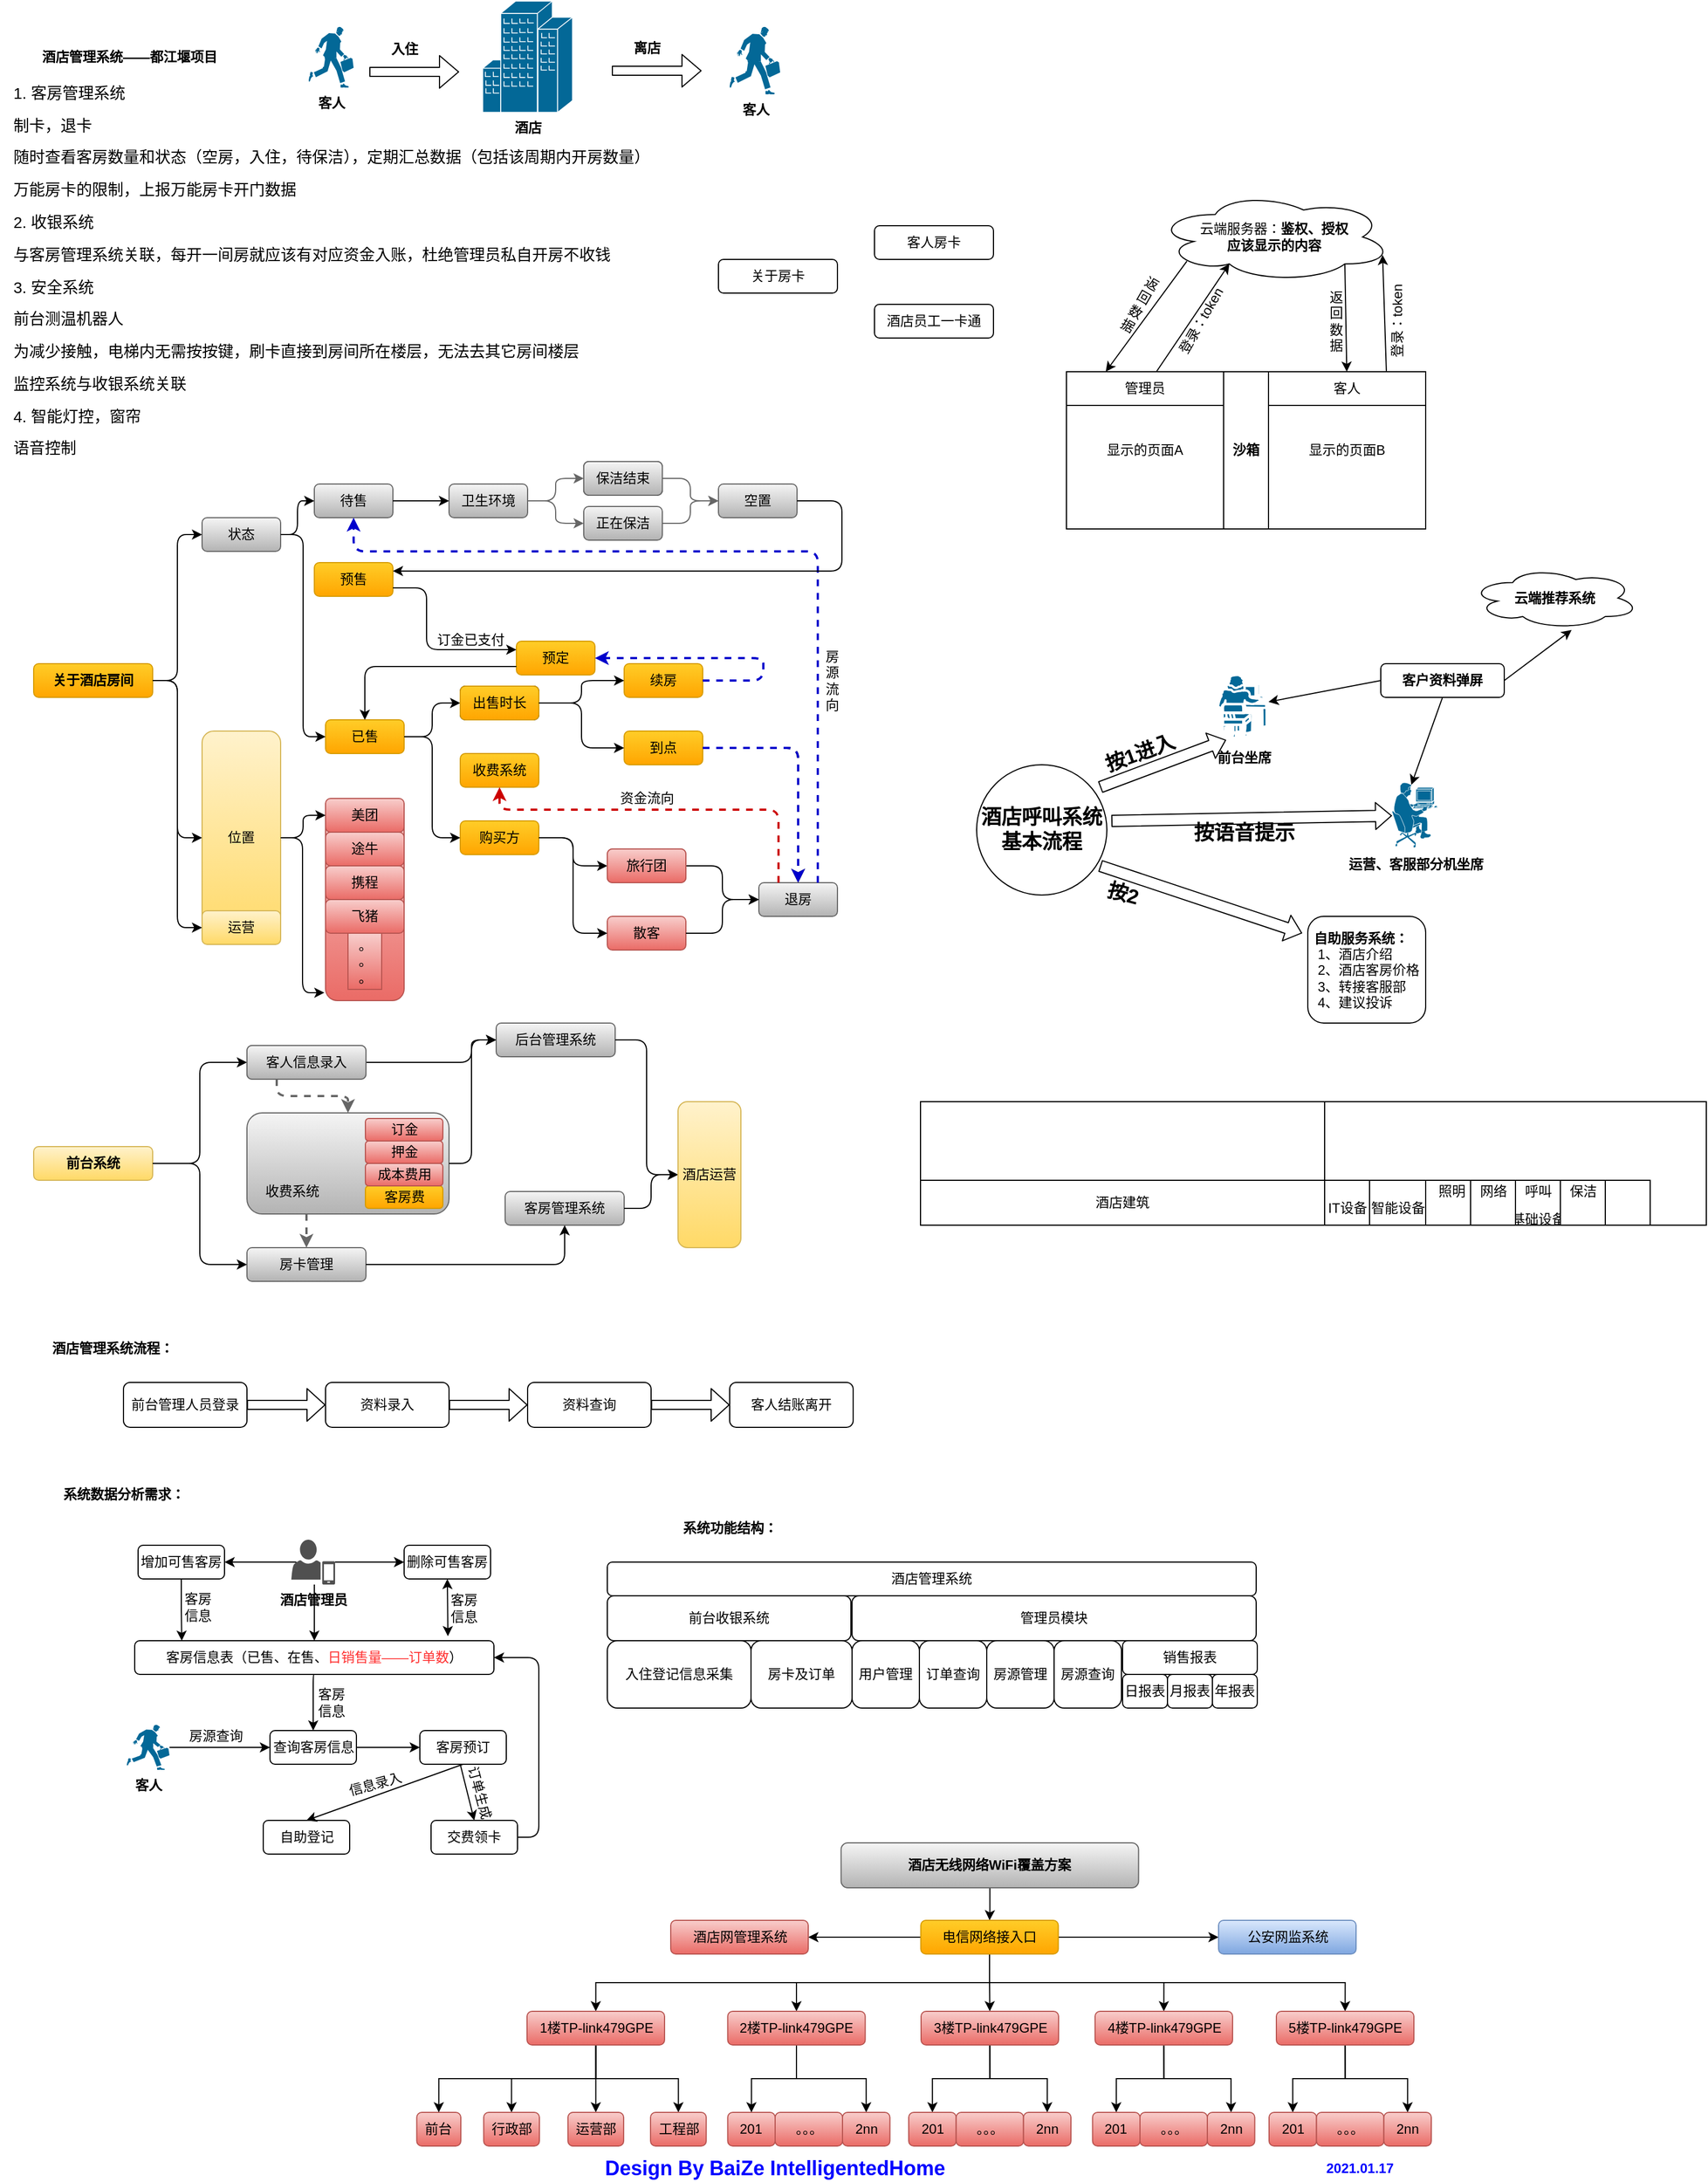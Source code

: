 <mxfile version="14.1.9" type="github">
  <diagram id="fw4ruGMlTZsnvlMs3-AR" name="Page-1">
    <mxGraphModel dx="1422" dy="772" grid="1" gridSize="10" guides="1" tooltips="1" connect="1" arrows="1" fold="1" page="1" pageScale="1" pageWidth="827" pageHeight="1169" math="0" shadow="0">
      <root>
        <mxCell id="0" />
        <mxCell id="1" parent="0" />
        <mxCell id="By0YEaYFTy8LtGrnLWI1-63" value="" style="rounded=1;whiteSpace=wrap;html=1;gradientColor=#ea6b66;fillColor=#f8cecc;strokeColor=#b85450;" parent="1" vertex="1">
          <mxGeometry x="320" y="720" width="70" height="180" as="geometry" />
        </mxCell>
        <mxCell id="By0YEaYFTy8LtGrnLWI1-1" value="&lt;font style=&quot;vertical-align: inherit&quot;&gt;&lt;font style=&quot;vertical-align: inherit&quot;&gt;&lt;font style=&quot;vertical-align: inherit&quot;&gt;&lt;font style=&quot;vertical-align: inherit&quot;&gt;&lt;b&gt;酒店管理系统——都江堰项目&lt;/b&gt;&lt;/font&gt;&lt;/font&gt;&lt;/font&gt;&lt;/font&gt;" style="text;html=1;align=center;verticalAlign=middle;resizable=0;points=[];autosize=1;" parent="1" vertex="1">
          <mxGeometry x="60" y="50" width="170" height="20" as="geometry" />
        </mxCell>
        <mxCell id="By0YEaYFTy8LtGrnLWI1-5" value="&lt;p class=&quot;MsoNormal&quot; style=&quot;text-align: left&quot;&gt;&lt;span style=&quot;font-size: 10.5pt&quot;&gt;1.&lt;/span&gt;&lt;span style=&quot;font-size: 10.5pt&quot;&gt;&amp;nbsp;&lt;/span&gt;&lt;span style=&quot;font-size: 10.5pt&quot;&gt;客房管理系统&lt;/span&gt;&lt;span style=&quot;font-size: 10.5pt&quot;&gt;&lt;/span&gt;&lt;/p&gt;&lt;p class=&quot;MsoNormal&quot; style=&quot;text-align: left&quot;&gt;&lt;span style=&quot;font-size: 10.5pt&quot;&gt;制卡，退卡&lt;/span&gt;&lt;span style=&quot;font-size: 10.5pt&quot;&gt;&lt;/span&gt;&lt;/p&gt;&lt;p class=&quot;MsoNormal&quot; style=&quot;text-align: left&quot;&gt;&lt;span style=&quot;font-size: 10.5pt&quot;&gt;随时查看客房数量和状态（空房，入住，待保洁），定期汇总数据（包括该周期内开房数量）&lt;/span&gt;&lt;span style=&quot;font-size: 10.5pt&quot;&gt;&lt;/span&gt;&lt;/p&gt;&lt;p class=&quot;MsoNormal&quot; style=&quot;text-align: left&quot;&gt;&lt;span style=&quot;font-size: 10.5pt&quot;&gt;万能房卡的限制，上报万能房卡开门数据&lt;/span&gt;&lt;span style=&quot;font-size: 10.5pt&quot;&gt;&lt;/span&gt;&lt;/p&gt;&lt;p class=&quot;MsoNormal&quot; style=&quot;text-align: left&quot;&gt;&lt;span style=&quot;font-size: 10.5pt&quot;&gt;2.&lt;/span&gt;&lt;span style=&quot;font-size: 10.5pt&quot;&gt;&amp;nbsp;&lt;/span&gt;&lt;span style=&quot;font-size: 10.5pt&quot;&gt;收银系统&lt;/span&gt;&lt;span style=&quot;font-size: 10.5pt&quot;&gt;&lt;/span&gt;&lt;/p&gt;&lt;p class=&quot;MsoNormal&quot; style=&quot;text-align: left&quot;&gt;&lt;span style=&quot;font-size: 10.5pt&quot;&gt;与客房管理系统关联，每开一间房就应该有对应资金入账，杜绝管理员私自开房不收钱&lt;/span&gt;&lt;span style=&quot;font-size: 10.5pt&quot;&gt;&lt;/span&gt;&lt;/p&gt;&lt;p class=&quot;MsoNormal&quot; style=&quot;text-align: left&quot;&gt;&lt;span style=&quot;font-size: 10.5pt&quot;&gt;3.&lt;/span&gt;&lt;span style=&quot;font-size: 10.5pt&quot;&gt;&amp;nbsp;&lt;/span&gt;&lt;span style=&quot;font-size: 10.5pt&quot;&gt;安全系统&lt;/span&gt;&lt;span style=&quot;font-size: 10.5pt&quot;&gt;&lt;/span&gt;&lt;/p&gt;&lt;p class=&quot;MsoNormal&quot; style=&quot;text-align: left&quot;&gt;&lt;span style=&quot;font-size: 10.5pt&quot;&gt;前台测温机器人&lt;/span&gt;&lt;span style=&quot;font-size: 10.5pt&quot;&gt;&lt;/span&gt;&lt;/p&gt;&lt;p class=&quot;MsoNormal&quot; style=&quot;text-align: left&quot;&gt;&lt;span style=&quot;font-size: 10.5pt&quot;&gt;为减少接触，电梯内无需按按键，刷卡直接到房间所在楼层，无法去其它房间楼层&lt;/span&gt;&lt;span style=&quot;font-size: 10.5pt&quot;&gt;&lt;/span&gt;&lt;/p&gt;&lt;p class=&quot;MsoNormal&quot; style=&quot;text-align: left&quot;&gt;&lt;span style=&quot;font-size: 10.5pt&quot;&gt;监控系统与收银系统关联&lt;/span&gt;&lt;span style=&quot;font-size: 10.5pt&quot;&gt;&lt;/span&gt;&lt;/p&gt;&lt;p class=&quot;MsoNormal&quot; style=&quot;text-align: left&quot;&gt;&lt;span style=&quot;font-size: 10.5pt&quot;&gt;4.&lt;/span&gt;&lt;span style=&quot;font-size: 10.5pt&quot;&gt;&amp;nbsp;&lt;/span&gt;&lt;span style=&quot;font-size: 10.5pt&quot;&gt;智能灯控，窗帘&lt;/span&gt;&lt;span style=&quot;font-size: 10.5pt&quot;&gt;&lt;/span&gt;&lt;/p&gt;&lt;p class=&quot;MsoNormal&quot; style=&quot;text-align: left&quot;&gt;&lt;span style=&quot;font-size: 10.5pt&quot;&gt;语音控制&lt;/span&gt;&lt;span style=&quot;font-size: 10.5pt&quot;&gt;&lt;/span&gt;&lt;/p&gt;" style="text;html=1;align=center;verticalAlign=middle;resizable=0;points=[];autosize=1;" parent="1" vertex="1">
          <mxGeometry x="30" y="80" width="590" height="340" as="geometry" />
        </mxCell>
        <mxCell id="By0YEaYFTy8LtGrnLWI1-6" value="关于房卡" style="rounded=1;whiteSpace=wrap;html=1;" parent="1" vertex="1">
          <mxGeometry x="670" y="240" width="106" height="30" as="geometry" />
        </mxCell>
        <mxCell id="By0YEaYFTy8LtGrnLWI1-7" value="客人房卡" style="rounded=1;whiteSpace=wrap;html=1;" parent="1" vertex="1">
          <mxGeometry x="809" y="210" width="106" height="30" as="geometry" />
        </mxCell>
        <mxCell id="By0YEaYFTy8LtGrnLWI1-8" value="酒店员工一卡通" style="rounded=1;whiteSpace=wrap;html=1;" parent="1" vertex="1">
          <mxGeometry x="809" y="280" width="106" height="30" as="geometry" />
        </mxCell>
        <mxCell id="By0YEaYFTy8LtGrnLWI1-9" value="&lt;b&gt;关于酒店房间&lt;/b&gt;" style="rounded=1;whiteSpace=wrap;html=1;gradientColor=#ffa500;fillColor=#ffcd28;strokeColor=#d79b00;" parent="1" vertex="1">
          <mxGeometry x="60" y="600" width="106" height="30" as="geometry" />
        </mxCell>
        <mxCell id="By0YEaYFTy8LtGrnLWI1-10" value="状态" style="rounded=1;whiteSpace=wrap;html=1;gradientColor=#b3b3b3;fillColor=#f5f5f5;strokeColor=#666666;" parent="1" vertex="1">
          <mxGeometry x="210" y="470" width="70" height="30" as="geometry" />
        </mxCell>
        <mxCell id="By0YEaYFTy8LtGrnLWI1-11" value="已售" style="rounded=1;whiteSpace=wrap;html=1;gradientColor=#ffa500;fillColor=#ffcd28;strokeColor=#d79b00;" parent="1" vertex="1">
          <mxGeometry x="320" y="650" width="70" height="30" as="geometry" />
        </mxCell>
        <mxCell id="By0YEaYFTy8LtGrnLWI1-12" value="待售" style="rounded=1;whiteSpace=wrap;html=1;gradientColor=#b3b3b3;fillColor=#f5f5f5;strokeColor=#666666;" parent="1" vertex="1">
          <mxGeometry x="310" y="440" width="70" height="30" as="geometry" />
        </mxCell>
        <mxCell id="By0YEaYFTy8LtGrnLWI1-13" value="购买方" style="rounded=1;whiteSpace=wrap;html=1;gradientColor=#ffa500;fillColor=#ffcd28;strokeColor=#d79b00;" parent="1" vertex="1">
          <mxGeometry x="440" y="740" width="70" height="30" as="geometry" />
        </mxCell>
        <mxCell id="By0YEaYFTy8LtGrnLWI1-14" value="出售时长" style="rounded=1;whiteSpace=wrap;html=1;" parent="1" vertex="1">
          <mxGeometry x="440" y="620" width="70" height="30" as="geometry" />
        </mxCell>
        <mxCell id="By0YEaYFTy8LtGrnLWI1-15" value="正在保洁" style="rounded=1;whiteSpace=wrap;html=1;gradientColor=#b3b3b3;fillColor=#f5f5f5;strokeColor=#666666;" parent="1" vertex="1">
          <mxGeometry x="550" y="460" width="70" height="30" as="geometry" />
        </mxCell>
        <mxCell id="By0YEaYFTy8LtGrnLWI1-16" value="保洁结束" style="rounded=1;whiteSpace=wrap;html=1;" parent="1" vertex="1">
          <mxGeometry x="550" y="420" width="70" height="30" as="geometry" />
        </mxCell>
        <mxCell id="By0YEaYFTy8LtGrnLWI1-17" value="卫生环境" style="rounded=1;whiteSpace=wrap;html=1;gradientColor=#b3b3b3;fillColor=#f5f5f5;strokeColor=#666666;" parent="1" vertex="1">
          <mxGeometry x="430" y="440" width="70" height="30" as="geometry" />
        </mxCell>
        <mxCell id="By0YEaYFTy8LtGrnLWI1-18" value="" style="edgeStyle=elbowEdgeStyle;elbow=horizontal;endArrow=classic;html=1;exitX=1;exitY=0.5;exitDx=0;exitDy=0;entryX=0;entryY=0.5;entryDx=0;entryDy=0;" parent="1" source="By0YEaYFTy8LtGrnLWI1-9" target="By0YEaYFTy8LtGrnLWI1-10" edge="1">
          <mxGeometry width="50" height="50" relative="1" as="geometry">
            <mxPoint x="170" y="620" as="sourcePoint" />
            <mxPoint x="220" y="570" as="targetPoint" />
          </mxGeometry>
        </mxCell>
        <mxCell id="By0YEaYFTy8LtGrnLWI1-19" value="" style="edgeStyle=elbowEdgeStyle;elbow=horizontal;endArrow=classic;html=1;exitX=1;exitY=0.5;exitDx=0;exitDy=0;entryX=0;entryY=0.5;entryDx=0;entryDy=0;" parent="1" source="By0YEaYFTy8LtGrnLWI1-10" target="By0YEaYFTy8LtGrnLWI1-12" edge="1">
          <mxGeometry width="50" height="50" relative="1" as="geometry">
            <mxPoint x="176" y="625" as="sourcePoint" />
            <mxPoint x="220" y="585" as="targetPoint" />
          </mxGeometry>
        </mxCell>
        <mxCell id="By0YEaYFTy8LtGrnLWI1-20" value="" style="edgeStyle=elbowEdgeStyle;elbow=horizontal;endArrow=classic;html=1;exitX=1;exitY=0.5;exitDx=0;exitDy=0;entryX=0;entryY=0.5;entryDx=0;entryDy=0;" parent="1" source="By0YEaYFTy8LtGrnLWI1-10" target="By0YEaYFTy8LtGrnLWI1-11" edge="1">
          <mxGeometry width="50" height="50" relative="1" as="geometry">
            <mxPoint x="186" y="635" as="sourcePoint" />
            <mxPoint x="230" y="595" as="targetPoint" />
          </mxGeometry>
        </mxCell>
        <mxCell id="By0YEaYFTy8LtGrnLWI1-21" value="" style="edgeStyle=elbowEdgeStyle;elbow=horizontal;endArrow=classic;html=1;exitX=1;exitY=0.5;exitDx=0;exitDy=0;entryX=0;entryY=0.5;entryDx=0;entryDy=0;" parent="1" source="By0YEaYFTy8LtGrnLWI1-11" target="By0YEaYFTy8LtGrnLWI1-14" edge="1">
          <mxGeometry width="50" height="50" relative="1" as="geometry">
            <mxPoint x="196" y="645" as="sourcePoint" />
            <mxPoint x="240" y="605" as="targetPoint" />
          </mxGeometry>
        </mxCell>
        <mxCell id="By0YEaYFTy8LtGrnLWI1-22" value="" style="edgeStyle=elbowEdgeStyle;elbow=horizontal;endArrow=classic;html=1;exitX=1;exitY=0.5;exitDx=0;exitDy=0;entryX=0;entryY=0.5;entryDx=0;entryDy=0;" parent="1" source="By0YEaYFTy8LtGrnLWI1-11" target="By0YEaYFTy8LtGrnLWI1-13" edge="1">
          <mxGeometry width="50" height="50" relative="1" as="geometry">
            <mxPoint x="206" y="655" as="sourcePoint" />
            <mxPoint x="250" y="615" as="targetPoint" />
          </mxGeometry>
        </mxCell>
        <mxCell id="By0YEaYFTy8LtGrnLWI1-23" value="散客" style="rounded=1;whiteSpace=wrap;html=1;gradientColor=#ea6b66;fillColor=#f8cecc;strokeColor=#b85450;" parent="1" vertex="1">
          <mxGeometry x="571" y="825" width="70" height="30" as="geometry" />
        </mxCell>
        <mxCell id="By0YEaYFTy8LtGrnLWI1-24" value="旅行团" style="rounded=1;whiteSpace=wrap;html=1;gradientColor=#ea6b66;fillColor=#f8cecc;strokeColor=#b85450;" parent="1" vertex="1">
          <mxGeometry x="571" y="765" width="70" height="30" as="geometry" />
        </mxCell>
        <mxCell id="By0YEaYFTy8LtGrnLWI1-25" value="" style="edgeStyle=elbowEdgeStyle;elbow=horizontal;endArrow=classic;html=1;exitX=1;exitY=0.5;exitDx=0;exitDy=0;entryX=0;entryY=0.5;entryDx=0;entryDy=0;" parent="1" source="By0YEaYFTy8LtGrnLWI1-13" target="By0YEaYFTy8LtGrnLWI1-24" edge="1">
          <mxGeometry width="50" height="50" relative="1" as="geometry">
            <mxPoint x="380" y="755" as="sourcePoint" />
            <mxPoint x="450" y="695" as="targetPoint" />
          </mxGeometry>
        </mxCell>
        <mxCell id="By0YEaYFTy8LtGrnLWI1-26" value="" style="edgeStyle=elbowEdgeStyle;elbow=horizontal;endArrow=classic;html=1;exitX=1;exitY=0.5;exitDx=0;exitDy=0;entryX=0;entryY=0.5;entryDx=0;entryDy=0;" parent="1" source="By0YEaYFTy8LtGrnLWI1-13" target="By0YEaYFTy8LtGrnLWI1-23" edge="1">
          <mxGeometry width="50" height="50" relative="1" as="geometry">
            <mxPoint x="390" y="765" as="sourcePoint" />
            <mxPoint x="460" y="705" as="targetPoint" />
          </mxGeometry>
        </mxCell>
        <mxCell id="By0YEaYFTy8LtGrnLWI1-27" value="" style="edgeStyle=elbowEdgeStyle;elbow=horizontal;endArrow=classic;html=1;exitX=1;exitY=0.5;exitDx=0;exitDy=0;entryX=0;entryY=0.5;entryDx=0;entryDy=0;gradientColor=#b3b3b3;fillColor=#f5f5f5;strokeColor=#666666;" parent="1" source="By0YEaYFTy8LtGrnLWI1-17" target="By0YEaYFTy8LtGrnLWI1-16" edge="1">
          <mxGeometry width="50" height="50" relative="1" as="geometry">
            <mxPoint x="370" y="695" as="sourcePoint" />
            <mxPoint x="440" y="635" as="targetPoint" />
          </mxGeometry>
        </mxCell>
        <mxCell id="By0YEaYFTy8LtGrnLWI1-28" value="" style="edgeStyle=elbowEdgeStyle;elbow=horizontal;endArrow=classic;html=1;exitX=1;exitY=0.5;exitDx=0;exitDy=0;entryX=0;entryY=0.5;entryDx=0;entryDy=0;gradientColor=#b3b3b3;fillColor=#f5f5f5;strokeColor=#666666;" parent="1" source="By0YEaYFTy8LtGrnLWI1-17" target="By0YEaYFTy8LtGrnLWI1-15" edge="1">
          <mxGeometry width="50" height="50" relative="1" as="geometry">
            <mxPoint x="380" y="705" as="sourcePoint" />
            <mxPoint x="450" y="645" as="targetPoint" />
          </mxGeometry>
        </mxCell>
        <mxCell id="By0YEaYFTy8LtGrnLWI1-29" value="" style="edgeStyle=elbowEdgeStyle;elbow=horizontal;endArrow=classic;html=1;exitX=1;exitY=0.5;exitDx=0;exitDy=0;" parent="1" source="By0YEaYFTy8LtGrnLWI1-12" target="By0YEaYFTy8LtGrnLWI1-17" edge="1">
          <mxGeometry width="50" height="50" relative="1" as="geometry">
            <mxPoint x="430" y="705" as="sourcePoint" />
            <mxPoint x="500" y="645" as="targetPoint" />
          </mxGeometry>
        </mxCell>
        <mxCell id="By0YEaYFTy8LtGrnLWI1-32" value="&lt;b&gt;客人&lt;/b&gt;" style="shape=mxgraph.cisco.people.running_man;html=1;pointerEvents=1;dashed=0;fillColor=#036897;strokeColor=#ffffff;strokeWidth=2;verticalLabelPosition=bottom;verticalAlign=top;align=center;outlineConnect=0;" parent="1" vertex="1">
          <mxGeometry x="305" y="33" width="40" height="54" as="geometry" />
        </mxCell>
        <mxCell id="By0YEaYFTy8LtGrnLWI1-33" value="&lt;b&gt;酒店&lt;/b&gt;" style="shape=mxgraph.cisco.buildings.generic_building;html=1;pointerEvents=1;dashed=0;fillColor=#036897;strokeColor=#ffffff;strokeWidth=2;verticalLabelPosition=bottom;verticalAlign=top;align=center;outlineConnect=0;" parent="1" vertex="1">
          <mxGeometry x="460" y="10" width="80" height="99" as="geometry" />
        </mxCell>
        <mxCell id="By0YEaYFTy8LtGrnLWI1-34" value="&lt;b&gt;客人&lt;/b&gt;" style="shape=mxgraph.cisco.people.running_man;html=1;pointerEvents=1;dashed=0;fillColor=#036897;strokeColor=#ffffff;strokeWidth=2;verticalLabelPosition=bottom;verticalAlign=top;align=center;outlineConnect=0;" parent="1" vertex="1">
          <mxGeometry x="680" y="33" width="45" height="60" as="geometry" />
        </mxCell>
        <mxCell id="By0YEaYFTy8LtGrnLWI1-35" value="" style="shape=flexArrow;endArrow=classic;html=1;width=8;endSize=5.33;" parent="1" edge="1">
          <mxGeometry width="50" height="50" relative="1" as="geometry">
            <mxPoint x="359" y="73" as="sourcePoint" />
            <mxPoint x="439" y="73" as="targetPoint" />
          </mxGeometry>
        </mxCell>
        <mxCell id="By0YEaYFTy8LtGrnLWI1-36" value="&lt;b&gt;入住&lt;/b&gt;" style="text;html=1;align=center;verticalAlign=middle;resizable=0;points=[];autosize=1;" parent="1" vertex="1">
          <mxGeometry x="370" y="43" width="40" height="20" as="geometry" />
        </mxCell>
        <mxCell id="By0YEaYFTy8LtGrnLWI1-37" value="" style="shape=flexArrow;endArrow=classic;html=1;width=8;endSize=5.33;" parent="1" edge="1">
          <mxGeometry width="50" height="50" relative="1" as="geometry">
            <mxPoint x="575" y="72" as="sourcePoint" />
            <mxPoint x="655" y="72" as="targetPoint" />
          </mxGeometry>
        </mxCell>
        <mxCell id="By0YEaYFTy8LtGrnLWI1-38" value="&lt;b&gt;离店&lt;/b&gt;" style="text;html=1;align=center;verticalAlign=middle;resizable=0;points=[];autosize=1;" parent="1" vertex="1">
          <mxGeometry x="586" y="42" width="40" height="20" as="geometry" />
        </mxCell>
        <mxCell id="By0YEaYFTy8LtGrnLWI1-39" value="预售" style="rounded=1;whiteSpace=wrap;html=1;gradientColor=#ffa500;fillColor=#ffcd28;strokeColor=#d79b00;" parent="1" vertex="1">
          <mxGeometry x="310" y="510" width="70" height="30" as="geometry" />
        </mxCell>
        <mxCell id="By0YEaYFTy8LtGrnLWI1-42" value="空置" style="rounded=1;whiteSpace=wrap;html=1;gradientColor=#b3b3b3;fillColor=#f5f5f5;strokeColor=#666666;" parent="1" vertex="1">
          <mxGeometry x="670" y="440" width="70" height="30" as="geometry" />
        </mxCell>
        <mxCell id="By0YEaYFTy8LtGrnLWI1-44" value="" style="edgeStyle=elbowEdgeStyle;elbow=horizontal;endArrow=classic;html=1;entryX=0;entryY=0.5;entryDx=0;entryDy=0;exitX=1;exitY=0.5;exitDx=0;exitDy=0;gradientColor=#b3b3b3;fillColor=#f5f5f5;strokeColor=#666666;" parent="1" source="By0YEaYFTy8LtGrnLWI1-16" target="By0YEaYFTy8LtGrnLWI1-42" edge="1">
          <mxGeometry width="50" height="50" relative="1" as="geometry">
            <mxPoint x="650" y="410" as="sourcePoint" />
            <mxPoint x="460" y="465" as="targetPoint" />
          </mxGeometry>
        </mxCell>
        <mxCell id="By0YEaYFTy8LtGrnLWI1-45" value="" style="edgeStyle=elbowEdgeStyle;elbow=horizontal;endArrow=classic;html=1;entryX=0;entryY=0.5;entryDx=0;entryDy=0;exitX=1;exitY=0.5;exitDx=0;exitDy=0;gradientColor=#b3b3b3;fillColor=#f5f5f5;strokeColor=#666666;" parent="1" source="By0YEaYFTy8LtGrnLWI1-15" target="By0YEaYFTy8LtGrnLWI1-42" edge="1">
          <mxGeometry width="50" height="50" relative="1" as="geometry">
            <mxPoint x="630" y="445" as="sourcePoint" />
            <mxPoint x="680" y="465" as="targetPoint" />
          </mxGeometry>
        </mxCell>
        <mxCell id="By0YEaYFTy8LtGrnLWI1-46" value="预定" style="rounded=1;whiteSpace=wrap;html=1;gradientColor=#ffa500;fillColor=#ffcd28;strokeColor=#d79b00;" parent="1" vertex="1">
          <mxGeometry x="490" y="580" width="70" height="30" as="geometry" />
        </mxCell>
        <mxCell id="By0YEaYFTy8LtGrnLWI1-47" value="" style="edgeStyle=elbowEdgeStyle;elbow=horizontal;endArrow=classic;html=1;exitX=1;exitY=0.75;exitDx=0;exitDy=0;entryX=0;entryY=0.25;entryDx=0;entryDy=0;" parent="1" source="By0YEaYFTy8LtGrnLWI1-39" target="By0YEaYFTy8LtGrnLWI1-46" edge="1">
          <mxGeometry width="50" height="50" relative="1" as="geometry">
            <mxPoint x="400" y="515" as="sourcePoint" />
            <mxPoint x="440" y="465" as="targetPoint" />
            <Array as="points">
              <mxPoint x="410" y="580" />
            </Array>
          </mxGeometry>
        </mxCell>
        <mxCell id="By0YEaYFTy8LtGrnLWI1-48" value="订金已支付" style="text;html=1;align=center;verticalAlign=middle;resizable=0;points=[];autosize=1;" parent="1" vertex="1">
          <mxGeometry x="409" y="569" width="80" height="20" as="geometry" />
        </mxCell>
        <mxCell id="By0YEaYFTy8LtGrnLWI1-49" value="" style="edgeStyle=elbowEdgeStyle;elbow=horizontal;endArrow=classic;html=1;exitX=0;exitY=0.75;exitDx=0;exitDy=0;entryX=0.5;entryY=0;entryDx=0;entryDy=0;" parent="1" source="By0YEaYFTy8LtGrnLWI1-46" target="By0YEaYFTy8LtGrnLWI1-11" edge="1">
          <mxGeometry width="50" height="50" relative="1" as="geometry">
            <mxPoint x="410" y="525" as="sourcePoint" />
            <mxPoint x="450" y="475" as="targetPoint" />
            <Array as="points">
              <mxPoint x="355" y="630" />
            </Array>
          </mxGeometry>
        </mxCell>
        <mxCell id="By0YEaYFTy8LtGrnLWI1-50" value="位置" style="rounded=1;whiteSpace=wrap;html=1;gradientColor=#ffd966;fillColor=#fff2cc;strokeColor=#d6b656;" parent="1" vertex="1">
          <mxGeometry x="210" y="660" width="70" height="190" as="geometry" />
        </mxCell>
        <mxCell id="By0YEaYFTy8LtGrnLWI1-51" value="退房" style="rounded=1;whiteSpace=wrap;html=1;gradientColor=#b3b3b3;fillColor=#f5f5f5;strokeColor=#666666;" parent="1" vertex="1">
          <mxGeometry x="706" y="795" width="70" height="30" as="geometry" />
        </mxCell>
        <mxCell id="By0YEaYFTy8LtGrnLWI1-52" value="" style="edgeStyle=elbowEdgeStyle;elbow=horizontal;endArrow=classic;html=1;exitX=1;exitY=0.5;exitDx=0;exitDy=0;entryX=0;entryY=0.5;entryDx=0;entryDy=0;" parent="1" source="By0YEaYFTy8LtGrnLWI1-24" target="By0YEaYFTy8LtGrnLWI1-51" edge="1">
          <mxGeometry width="50" height="50" relative="1" as="geometry">
            <mxPoint x="511" y="820" as="sourcePoint" />
            <mxPoint x="581" y="790" as="targetPoint" />
          </mxGeometry>
        </mxCell>
        <mxCell id="By0YEaYFTy8LtGrnLWI1-54" value="" style="edgeStyle=elbowEdgeStyle;elbow=horizontal;endArrow=classic;html=1;exitX=1;exitY=0.5;exitDx=0;exitDy=0;entryX=0;entryY=0.5;entryDx=0;entryDy=0;" parent="1" source="By0YEaYFTy8LtGrnLWI1-23" target="By0YEaYFTy8LtGrnLWI1-51" edge="1">
          <mxGeometry width="50" height="50" relative="1" as="geometry">
            <mxPoint x="651" y="790" as="sourcePoint" />
            <mxPoint x="716" y="820" as="targetPoint" />
          </mxGeometry>
        </mxCell>
        <mxCell id="By0YEaYFTy8LtGrnLWI1-56" value="" style="edgeStyle=elbowEdgeStyle;elbow=vertical;endArrow=classic;html=1;exitX=0.75;exitY=0;exitDx=0;exitDy=0;entryX=0.5;entryY=1;entryDx=0;entryDy=0;dashed=1;strokeWidth=2;strokeColor=#0000CC;" parent="1" source="By0YEaYFTy8LtGrnLWI1-51" target="By0YEaYFTy8LtGrnLWI1-12" edge="1">
          <mxGeometry width="50" height="50" relative="1" as="geometry">
            <mxPoint x="720" y="660" as="sourcePoint" />
            <mxPoint x="770" y="610" as="targetPoint" />
            <Array as="points">
              <mxPoint x="610" y="500" />
            </Array>
          </mxGeometry>
        </mxCell>
        <mxCell id="By0YEaYFTy8LtGrnLWI1-57" value="" style="edgeStyle=elbowEdgeStyle;elbow=vertical;endArrow=classic;html=1;strokeWidth=1;exitX=1;exitY=0.5;exitDx=0;exitDy=0;entryX=1;entryY=0.25;entryDx=0;entryDy=0;" parent="1" source="By0YEaYFTy8LtGrnLWI1-42" target="By0YEaYFTy8LtGrnLWI1-39" edge="1">
          <mxGeometry width="50" height="50" relative="1" as="geometry">
            <mxPoint x="800" y="530" as="sourcePoint" />
            <mxPoint x="850" y="480" as="targetPoint" />
            <Array as="points">
              <mxPoint x="780" y="490" />
              <mxPoint x="620" y="520" />
            </Array>
          </mxGeometry>
        </mxCell>
        <mxCell id="By0YEaYFTy8LtGrnLWI1-58" value="" style="edgeStyle=elbowEdgeStyle;elbow=horizontal;endArrow=classic;html=1;exitX=1;exitY=0.5;exitDx=0;exitDy=0;entryX=0;entryY=0.5;entryDx=0;entryDy=0;" parent="1" source="By0YEaYFTy8LtGrnLWI1-9" target="By0YEaYFTy8LtGrnLWI1-50" edge="1">
          <mxGeometry width="50" height="50" relative="1" as="geometry">
            <mxPoint x="176" y="625" as="sourcePoint" />
            <mxPoint x="220" y="495" as="targetPoint" />
          </mxGeometry>
        </mxCell>
        <mxCell id="By0YEaYFTy8LtGrnLWI1-59" value="美团" style="rounded=1;whiteSpace=wrap;html=1;gradientColor=#ea6b66;fillColor=#f8cecc;strokeColor=#b85450;" parent="1" vertex="1">
          <mxGeometry x="320" y="720" width="70" height="30" as="geometry" />
        </mxCell>
        <mxCell id="By0YEaYFTy8LtGrnLWI1-60" value="途牛" style="rounded=1;whiteSpace=wrap;html=1;gradientColor=#ea6b66;fillColor=#f8cecc;strokeColor=#b85450;" parent="1" vertex="1">
          <mxGeometry x="320" y="750" width="70" height="30" as="geometry" />
        </mxCell>
        <mxCell id="By0YEaYFTy8LtGrnLWI1-61" value="携程" style="rounded=1;whiteSpace=wrap;html=1;gradientColor=#ea6b66;fillColor=#f8cecc;strokeColor=#b85450;" parent="1" vertex="1">
          <mxGeometry x="320" y="780" width="70" height="30" as="geometry" />
        </mxCell>
        <mxCell id="By0YEaYFTy8LtGrnLWI1-62" value="飞猪" style="rounded=1;whiteSpace=wrap;html=1;gradientColor=#ea6b66;fillColor=#f8cecc;strokeColor=#b85450;" parent="1" vertex="1">
          <mxGeometry x="320" y="810" width="70" height="30" as="geometry" />
        </mxCell>
        <mxCell id="By0YEaYFTy8LtGrnLWI1-64" value="。&lt;br&gt;。&lt;br&gt;。&lt;br&gt;" style="text;html=1;align=center;verticalAlign=middle;resizable=0;points=[];autosize=1;gradientColor=#ea6b66;fillColor=#f8cecc;strokeColor=#b85450;" parent="1" vertex="1">
          <mxGeometry x="340" y="840" width="30" height="50" as="geometry" />
        </mxCell>
        <mxCell id="By0YEaYFTy8LtGrnLWI1-65" value="" style="edgeStyle=elbowEdgeStyle;elbow=horizontal;endArrow=classic;html=1;exitX=1;exitY=0.5;exitDx=0;exitDy=0;entryX=0;entryY=0.5;entryDx=0;entryDy=0;" parent="1" source="By0YEaYFTy8LtGrnLWI1-50" target="By0YEaYFTy8LtGrnLWI1-59" edge="1">
          <mxGeometry width="50" height="50" relative="1" as="geometry">
            <mxPoint x="176" y="625" as="sourcePoint" />
            <mxPoint x="220" y="495" as="targetPoint" />
          </mxGeometry>
        </mxCell>
        <mxCell id="By0YEaYFTy8LtGrnLWI1-66" value="" style="edgeStyle=elbowEdgeStyle;elbow=horizontal;endArrow=classic;html=1;exitX=1;exitY=0.5;exitDx=0;exitDy=0;entryX=-0.014;entryY=0.961;entryDx=0;entryDy=0;entryPerimeter=0;" parent="1" source="By0YEaYFTy8LtGrnLWI1-50" target="By0YEaYFTy8LtGrnLWI1-63" edge="1">
          <mxGeometry width="50" height="50" relative="1" as="geometry">
            <mxPoint x="290" y="775" as="sourcePoint" />
            <mxPoint x="330" y="745" as="targetPoint" />
          </mxGeometry>
        </mxCell>
        <mxCell id="By0YEaYFTy8LtGrnLWI1-67" value="收费系统" style="rounded=1;whiteSpace=wrap;html=1;gradientColor=#ffa500;fillColor=#ffcd28;strokeColor=#d79b00;" parent="1" vertex="1">
          <mxGeometry x="440" y="680" width="70" height="30" as="geometry" />
        </mxCell>
        <mxCell id="By0YEaYFTy8LtGrnLWI1-68" value="" style="edgeStyle=elbowEdgeStyle;elbow=vertical;endArrow=classic;html=1;exitX=0.25;exitY=0;exitDx=0;exitDy=0;entryX=0.5;entryY=1;entryDx=0;entryDy=0;dashed=1;strokeWidth=2;strokeColor=#CC0000;" parent="1" source="By0YEaYFTy8LtGrnLWI1-51" target="By0YEaYFTy8LtGrnLWI1-67" edge="1">
          <mxGeometry width="50" height="50" relative="1" as="geometry">
            <mxPoint x="751" y="805" as="sourcePoint" />
            <mxPoint x="355" y="480" as="targetPoint" />
            <Array as="points">
              <mxPoint x="600" y="730" />
            </Array>
          </mxGeometry>
        </mxCell>
        <mxCell id="By0YEaYFTy8LtGrnLWI1-69" value="房&lt;br&gt;源&lt;br&gt;流&lt;br&gt;向" style="text;html=1;align=center;verticalAlign=middle;resizable=0;points=[];autosize=1;" parent="1" vertex="1">
          <mxGeometry x="756" y="585" width="30" height="60" as="geometry" />
        </mxCell>
        <mxCell id="By0YEaYFTy8LtGrnLWI1-70" value="资金流向" style="text;html=1;align=center;verticalAlign=middle;resizable=0;points=[];autosize=1;" parent="1" vertex="1">
          <mxGeometry x="576" y="710" width="60" height="20" as="geometry" />
        </mxCell>
        <mxCell id="By0YEaYFTy8LtGrnLWI1-71" value="&lt;b&gt;前台系统&lt;/b&gt;" style="rounded=1;whiteSpace=wrap;html=1;gradientColor=#ffd966;fillColor=#fff2cc;strokeColor=#d6b656;" parent="1" vertex="1">
          <mxGeometry x="60" y="1030" width="106" height="30" as="geometry" />
        </mxCell>
        <mxCell id="By0YEaYFTy8LtGrnLWI1-72" value="房卡管理" style="rounded=1;whiteSpace=wrap;html=1;gradientColor=#b3b3b3;fillColor=#f5f5f5;strokeColor=#666666;" parent="1" vertex="1">
          <mxGeometry x="250" y="1120" width="106" height="30" as="geometry" />
        </mxCell>
        <mxCell id="By0YEaYFTy8LtGrnLWI1-73" value="" style="rounded=1;whiteSpace=wrap;html=1;gradientColor=#b3b3b3;fillColor=#f5f5f5;strokeColor=#666666;" parent="1" vertex="1">
          <mxGeometry x="250" y="1000" width="180" height="90" as="geometry" />
        </mxCell>
        <mxCell id="By0YEaYFTy8LtGrnLWI1-74" value="客人信息录入" style="rounded=1;whiteSpace=wrap;html=1;gradientColor=#b3b3b3;fillColor=#f5f5f5;strokeColor=#666666;" parent="1" vertex="1">
          <mxGeometry x="250" y="940" width="106" height="30" as="geometry" />
        </mxCell>
        <mxCell id="By0YEaYFTy8LtGrnLWI1-76" value="" style="edgeStyle=elbowEdgeStyle;elbow=horizontal;endArrow=classic;html=1;strokeWidth=1;exitX=1;exitY=0.5;exitDx=0;exitDy=0;entryX=0;entryY=0.5;entryDx=0;entryDy=0;" parent="1" source="By0YEaYFTy8LtGrnLWI1-71" target="By0YEaYFTy8LtGrnLWI1-74" edge="1">
          <mxGeometry width="50" height="50" relative="1" as="geometry">
            <mxPoint x="200" y="1040" as="sourcePoint" />
            <mxPoint x="250" y="990" as="targetPoint" />
          </mxGeometry>
        </mxCell>
        <mxCell id="By0YEaYFTy8LtGrnLWI1-77" value="" style="edgeStyle=elbowEdgeStyle;elbow=vertical;endArrow=classic;html=1;strokeColor=#666666;strokeWidth=2;dashed=1;gradientColor=#b3b3b3;fillColor=#f5f5f5;exitX=0.25;exitY=1;exitDx=0;exitDy=0;entryX=0.5;entryY=0;entryDx=0;entryDy=0;" parent="1" source="By0YEaYFTy8LtGrnLWI1-92" target="By0YEaYFTy8LtGrnLWI1-73" edge="1">
          <mxGeometry width="50" height="50" relative="1" as="geometry">
            <mxPoint x="303" y="972" as="sourcePoint" />
            <mxPoint x="275" y="1000" as="targetPoint" />
            <Array as="points" />
          </mxGeometry>
        </mxCell>
        <mxCell id="By0YEaYFTy8LtGrnLWI1-78" value="" style="edgeStyle=elbowEdgeStyle;elbow=vertical;endArrow=classic;html=1;strokeColor=#666666;strokeWidth=2;entryX=0.5;entryY=0;entryDx=0;entryDy=0;dashed=1;gradientColor=#b3b3b3;fillColor=#f5f5f5;" parent="1" target="By0YEaYFTy8LtGrnLWI1-72" edge="1">
          <mxGeometry width="50" height="50" relative="1" as="geometry">
            <mxPoint x="303" y="1090" as="sourcePoint" />
            <mxPoint x="366" y="1055" as="targetPoint" />
            <Array as="points">
              <mxPoint x="303" y="1090" />
            </Array>
          </mxGeometry>
        </mxCell>
        <mxCell id="By0YEaYFTy8LtGrnLWI1-79" value="" style="edgeStyle=elbowEdgeStyle;elbow=horizontal;endArrow=classic;html=1;strokeWidth=1;exitX=1;exitY=0.5;exitDx=0;exitDy=0;entryX=0;entryY=0.5;entryDx=0;entryDy=0;" parent="1" source="By0YEaYFTy8LtGrnLWI1-71" target="By0YEaYFTy8LtGrnLWI1-72" edge="1">
          <mxGeometry width="50" height="50" relative="1" as="geometry">
            <mxPoint x="176" y="1055" as="sourcePoint" />
            <mxPoint x="260" y="965" as="targetPoint" />
          </mxGeometry>
        </mxCell>
        <mxCell id="By0YEaYFTy8LtGrnLWI1-82" value="客房管理系统" style="rounded=1;whiteSpace=wrap;html=1;gradientColor=#b3b3b3;fillColor=#f5f5f5;strokeColor=#666666;" parent="1" vertex="1">
          <mxGeometry x="480" y="1070" width="106" height="30" as="geometry" />
        </mxCell>
        <mxCell id="By0YEaYFTy8LtGrnLWI1-83" value="" style="edgeStyle=elbowEdgeStyle;elbow=vertical;endArrow=classic;html=1;strokeColor=#000000;strokeWidth=1;exitX=1;exitY=0.5;exitDx=0;exitDy=0;entryX=0.5;entryY=1;entryDx=0;entryDy=0;" parent="1" source="By0YEaYFTy8LtGrnLWI1-72" target="By0YEaYFTy8LtGrnLWI1-82" edge="1">
          <mxGeometry width="50" height="50" relative="1" as="geometry">
            <mxPoint x="480" y="1150" as="sourcePoint" />
            <mxPoint x="530" y="1100" as="targetPoint" />
            <Array as="points">
              <mxPoint x="490" y="1135" />
              <mxPoint x="460" y="1140" />
            </Array>
          </mxGeometry>
        </mxCell>
        <mxCell id="By0YEaYFTy8LtGrnLWI1-84" value="后台管理系统" style="rounded=1;whiteSpace=wrap;html=1;gradientColor=#b3b3b3;fillColor=#f5f5f5;strokeColor=#666666;" parent="1" vertex="1">
          <mxGeometry x="472" y="920" width="106" height="30" as="geometry" />
        </mxCell>
        <mxCell id="By0YEaYFTy8LtGrnLWI1-85" value="" style="edgeStyle=elbowEdgeStyle;elbow=horizontal;endArrow=classic;html=1;strokeColor=#000000;strokeWidth=1;entryX=0;entryY=0.5;entryDx=0;entryDy=0;exitX=1;exitY=0.5;exitDx=0;exitDy=0;" parent="1" source="By0YEaYFTy8LtGrnLWI1-73" target="By0YEaYFTy8LtGrnLWI1-84" edge="1">
          <mxGeometry width="50" height="50" relative="1" as="geometry">
            <mxPoint x="510" y="980" as="sourcePoint" />
            <mxPoint x="440" y="990" as="targetPoint" />
            <Array as="points">
              <mxPoint x="450" y="1000" />
              <mxPoint x="370" y="990" />
            </Array>
          </mxGeometry>
        </mxCell>
        <mxCell id="By0YEaYFTy8LtGrnLWI1-86" value="" style="edgeStyle=elbowEdgeStyle;elbow=horizontal;endArrow=classic;html=1;strokeColor=#000000;strokeWidth=1;exitX=1;exitY=0.5;exitDx=0;exitDy=0;entryX=0;entryY=0.5;entryDx=0;entryDy=0;" parent="1" source="By0YEaYFTy8LtGrnLWI1-74" target="By0YEaYFTy8LtGrnLWI1-84" edge="1">
          <mxGeometry width="50" height="50" relative="1" as="geometry">
            <mxPoint x="366" y="1062.5" as="sourcePoint" />
            <mxPoint x="490" y="1045" as="targetPoint" />
            <Array as="points">
              <mxPoint x="450" y="950" />
              <mxPoint x="370" y="950" />
            </Array>
          </mxGeometry>
        </mxCell>
        <mxCell id="By0YEaYFTy8LtGrnLWI1-87" value="运营" style="rounded=1;whiteSpace=wrap;html=1;gradientColor=#ffd966;fillColor=#fff2cc;strokeColor=#d6b656;" parent="1" vertex="1">
          <mxGeometry x="210" y="820" width="70" height="30" as="geometry" />
        </mxCell>
        <mxCell id="By0YEaYFTy8LtGrnLWI1-88" value="" style="edgeStyle=elbowEdgeStyle;elbow=horizontal;endArrow=classic;html=1;exitX=1;exitY=0.5;exitDx=0;exitDy=0;entryX=0;entryY=0.5;entryDx=0;entryDy=0;" parent="1" source="By0YEaYFTy8LtGrnLWI1-9" target="By0YEaYFTy8LtGrnLWI1-87" edge="1">
          <mxGeometry width="50" height="50" relative="1" as="geometry">
            <mxPoint x="176" y="625" as="sourcePoint" />
            <mxPoint x="220" y="685" as="targetPoint" />
          </mxGeometry>
        </mxCell>
        <mxCell id="By0YEaYFTy8LtGrnLWI1-89" value="" style="edgeStyle=elbowEdgeStyle;elbow=horizontal;endArrow=classic;html=1;strokeColor=#000000;strokeWidth=1;exitX=1;exitY=0.5;exitDx=0;exitDy=0;entryX=0;entryY=0.5;entryDx=0;entryDy=0;" parent="1" source="By0YEaYFTy8LtGrnLWI1-84" target="By0YEaYFTy8LtGrnLWI1-91" edge="1">
          <mxGeometry width="50" height="50" relative="1" as="geometry">
            <mxPoint x="366" y="965" as="sourcePoint" />
            <mxPoint x="660" y="1060" as="targetPoint" />
          </mxGeometry>
        </mxCell>
        <mxCell id="By0YEaYFTy8LtGrnLWI1-90" value="" style="edgeStyle=elbowEdgeStyle;elbow=horizontal;endArrow=classic;html=1;strokeColor=#000000;strokeWidth=1;exitX=1;exitY=0.5;exitDx=0;exitDy=0;entryX=0;entryY=0.5;entryDx=0;entryDy=0;" parent="1" source="By0YEaYFTy8LtGrnLWI1-82" target="By0YEaYFTy8LtGrnLWI1-91" edge="1">
          <mxGeometry width="50" height="50" relative="1" as="geometry">
            <mxPoint x="596" y="1045" as="sourcePoint" />
            <mxPoint x="660" y="1060" as="targetPoint" />
          </mxGeometry>
        </mxCell>
        <mxCell id="By0YEaYFTy8LtGrnLWI1-91" value="酒店运营" style="rounded=1;whiteSpace=wrap;html=1;gradientColor=#ffd966;fillColor=#fff2cc;strokeColor=#d6b656;" parent="1" vertex="1">
          <mxGeometry x="634" y="990" width="56" height="130" as="geometry" />
        </mxCell>
        <mxCell id="By0YEaYFTy8LtGrnLWI1-92" value="客人信息录入" style="rounded=1;whiteSpace=wrap;html=1;gradientColor=#b3b3b3;fillColor=#f5f5f5;strokeColor=#666666;" parent="1" vertex="1">
          <mxGeometry x="250" y="940" width="106" height="30" as="geometry" />
        </mxCell>
        <mxCell id="By0YEaYFTy8LtGrnLWI1-93" value="保洁结束" style="rounded=1;whiteSpace=wrap;html=1;gradientColor=#b3b3b3;fillColor=#f5f5f5;strokeColor=#666666;" parent="1" vertex="1">
          <mxGeometry x="550" y="420" width="70" height="30" as="geometry" />
        </mxCell>
        <mxCell id="By0YEaYFTy8LtGrnLWI1-94" value="出售时长" style="rounded=1;whiteSpace=wrap;html=1;gradientColor=#ffa500;fillColor=#ffcd28;strokeColor=#d79b00;" parent="1" vertex="1">
          <mxGeometry x="440" y="620" width="70" height="30" as="geometry" />
        </mxCell>
        <mxCell id="By0YEaYFTy8LtGrnLWI1-95" value="旅行团" style="rounded=1;whiteSpace=wrap;html=1;gradientColor=#ea6b66;fillColor=#f8cecc;strokeColor=#b85450;" parent="1" vertex="1">
          <mxGeometry x="571" y="765" width="70" height="30" as="geometry" />
        </mxCell>
        <mxCell id="By0YEaYFTy8LtGrnLWI1-96" value="到点" style="rounded=1;whiteSpace=wrap;html=1;gradientColor=#ffa500;fillColor=#ffcd28;strokeColor=#d79b00;" parent="1" vertex="1">
          <mxGeometry x="586" y="660" width="70" height="30" as="geometry" />
        </mxCell>
        <mxCell id="By0YEaYFTy8LtGrnLWI1-97" value="续房" style="rounded=1;whiteSpace=wrap;html=1;gradientColor=#ffa500;fillColor=#ffcd28;strokeColor=#d79b00;" parent="1" vertex="1">
          <mxGeometry x="586" y="600" width="70" height="30" as="geometry" />
        </mxCell>
        <mxCell id="By0YEaYFTy8LtGrnLWI1-98" value="" style="edgeStyle=elbowEdgeStyle;elbow=horizontal;endArrow=classic;html=1;strokeColor=#000000;strokeWidth=1;exitX=1;exitY=0.5;exitDx=0;exitDy=0;entryX=0;entryY=0.5;entryDx=0;entryDy=0;" parent="1" source="By0YEaYFTy8LtGrnLWI1-94" target="By0YEaYFTy8LtGrnLWI1-97" edge="1">
          <mxGeometry width="50" height="50" relative="1" as="geometry">
            <mxPoint x="550" y="680" as="sourcePoint" />
            <mxPoint x="600" y="630" as="targetPoint" />
          </mxGeometry>
        </mxCell>
        <mxCell id="By0YEaYFTy8LtGrnLWI1-99" value="" style="edgeStyle=elbowEdgeStyle;elbow=horizontal;endArrow=classic;html=1;strokeColor=#000000;strokeWidth=1;exitX=1;exitY=0.5;exitDx=0;exitDy=0;entryX=0;entryY=0.5;entryDx=0;entryDy=0;" parent="1" source="By0YEaYFTy8LtGrnLWI1-94" target="By0YEaYFTy8LtGrnLWI1-96" edge="1">
          <mxGeometry width="50" height="50" relative="1" as="geometry">
            <mxPoint x="520" y="645" as="sourcePoint" />
            <mxPoint x="596" y="625" as="targetPoint" />
          </mxGeometry>
        </mxCell>
        <mxCell id="By0YEaYFTy8LtGrnLWI1-101" value="" style="edgeStyle=elbowEdgeStyle;elbow=vertical;endArrow=classic;html=1;strokeColor=#000000;strokeWidth=2;exitX=1;exitY=0.5;exitDx=0;exitDy=0;entryX=0.5;entryY=0;entryDx=0;entryDy=0;dashed=1;" parent="1" source="By0YEaYFTy8LtGrnLWI1-96" target="By0YEaYFTy8LtGrnLWI1-51" edge="1">
          <mxGeometry width="50" height="50" relative="1" as="geometry">
            <mxPoint x="690" y="680" as="sourcePoint" />
            <mxPoint x="740" y="630" as="targetPoint" />
            <Array as="points">
              <mxPoint x="700" y="675" />
            </Array>
          </mxGeometry>
        </mxCell>
        <mxCell id="By0YEaYFTy8LtGrnLWI1-102" value="" style="edgeStyle=elbowEdgeStyle;elbow=vertical;endArrow=classic;html=1;strokeWidth=2;exitX=1;exitY=0.5;exitDx=0;exitDy=0;entryX=1;entryY=0.5;entryDx=0;entryDy=0;dashed=1;strokeColor=#0000CC;" parent="1" source="By0YEaYFTy8LtGrnLWI1-97" target="By0YEaYFTy8LtGrnLWI1-46" edge="1">
          <mxGeometry width="50" height="50" relative="1" as="geometry">
            <mxPoint x="666" y="685" as="sourcePoint" />
            <mxPoint x="751" y="805" as="targetPoint" />
            <Array as="points">
              <mxPoint x="710" y="685" />
            </Array>
          </mxGeometry>
        </mxCell>
        <mxCell id="By0YEaYFTy8LtGrnLWI1-103" value="" style="edgeStyle=elbowEdgeStyle;elbow=vertical;endArrow=classic;html=1;strokeWidth=2;exitX=1;exitY=0.5;exitDx=0;exitDy=0;entryX=0.5;entryY=0;entryDx=0;entryDy=0;dashed=1;strokeColor=#0000CC;" parent="1" edge="1">
          <mxGeometry width="50" height="50" relative="1" as="geometry">
            <mxPoint x="656" y="675" as="sourcePoint" />
            <mxPoint x="741" y="795" as="targetPoint" />
            <Array as="points">
              <mxPoint x="700" y="675" />
            </Array>
          </mxGeometry>
        </mxCell>
        <mxCell id="By0YEaYFTy8LtGrnLWI1-104" value="押金" style="rounded=1;whiteSpace=wrap;html=1;gradientColor=#ea6b66;fillColor=#f8cecc;strokeColor=#b85450;" parent="1" vertex="1">
          <mxGeometry x="355.5" y="1025" width="69" height="20" as="geometry" />
        </mxCell>
        <mxCell id="By0YEaYFTy8LtGrnLWI1-105" value="订金" style="rounded=1;whiteSpace=wrap;html=1;gradientColor=#ea6b66;fillColor=#f8cecc;strokeColor=#b85450;" parent="1" vertex="1">
          <mxGeometry x="355.5" y="1005" width="69" height="20" as="geometry" />
        </mxCell>
        <mxCell id="By0YEaYFTy8LtGrnLWI1-107" value="客房费" style="rounded=1;whiteSpace=wrap;html=1;gradientColor=#ffa500;fillColor=#ffcd28;strokeColor=#d79b00;" parent="1" vertex="1">
          <mxGeometry x="355.5" y="1065" width="69" height="20" as="geometry" />
        </mxCell>
        <mxCell id="By0YEaYFTy8LtGrnLWI1-108" value="成本费用" style="rounded=1;whiteSpace=wrap;html=1;gradientColor=#ea6b66;fillColor=#f8cecc;strokeColor=#b85450;" parent="1" vertex="1">
          <mxGeometry x="355.5" y="1045" width="69" height="20" as="geometry" />
        </mxCell>
        <mxCell id="By0YEaYFTy8LtGrnLWI1-109" value="&lt;span&gt;收费系统&lt;/span&gt;" style="text;html=1;align=center;verticalAlign=middle;resizable=0;points=[];autosize=1;" parent="1" vertex="1">
          <mxGeometry x="260" y="1060" width="60" height="20" as="geometry" />
        </mxCell>
        <mxCell id="By0YEaYFTy8LtGrnLWI1-111" value="" style="rounded=0;whiteSpace=wrap;html=1;" parent="1" vertex="1">
          <mxGeometry x="850" y="990" width="700" height="110" as="geometry" />
        </mxCell>
        <mxCell id="By0YEaYFTy8LtGrnLWI1-112" value="酒店建筑" style="rounded=0;whiteSpace=wrap;html=1;" parent="1" vertex="1">
          <mxGeometry x="850" y="1060" width="360" height="40" as="geometry" />
        </mxCell>
        <mxCell id="By0YEaYFTy8LtGrnLWI1-113" value="" style="rounded=0;whiteSpace=wrap;html=1;" parent="1" vertex="1">
          <mxGeometry x="1210" y="990" width="340" height="110" as="geometry" />
        </mxCell>
        <mxCell id="By0YEaYFTy8LtGrnLWI1-114" value="" style="rounded=0;whiteSpace=wrap;html=1;" parent="1" vertex="1">
          <mxGeometry x="1210" y="1060" width="40" height="40" as="geometry" />
        </mxCell>
        <mxCell id="By0YEaYFTy8LtGrnLWI1-115" value="" style="rounded=0;whiteSpace=wrap;html=1;" parent="1" vertex="1">
          <mxGeometry x="1300" y="1060" width="40" height="40" as="geometry" />
        </mxCell>
        <mxCell id="By0YEaYFTy8LtGrnLWI1-116" value="" style="rounded=0;whiteSpace=wrap;html=1;" parent="1" vertex="1">
          <mxGeometry x="1380" y="1060" width="40" height="40" as="geometry" />
        </mxCell>
        <mxCell id="By0YEaYFTy8LtGrnLWI1-117" value="" style="rounded=0;whiteSpace=wrap;html=1;" parent="1" vertex="1">
          <mxGeometry x="1460" y="1060" width="40" height="40" as="geometry" />
        </mxCell>
        <mxCell id="By0YEaYFTy8LtGrnLWI1-118" value="IT设备" style="text;html=1;align=center;verticalAlign=middle;resizable=0;points=[];autosize=1;" parent="1" vertex="1">
          <mxGeometry x="1205" y="1075" width="50" height="20" as="geometry" />
        </mxCell>
        <mxCell id="By0YEaYFTy8LtGrnLWI1-120" value="照明" style="text;html=1;align=center;verticalAlign=middle;resizable=0;points=[];autosize=1;" parent="1" vertex="1">
          <mxGeometry x="1303" y="1060" width="40" height="20" as="geometry" />
        </mxCell>
        <mxCell id="By0YEaYFTy8LtGrnLWI1-121" value="基础设备" style="text;html=1;align=center;verticalAlign=middle;resizable=0;points=[];autosize=1;" parent="1" vertex="1">
          <mxGeometry x="1370" y="1085" width="60" height="20" as="geometry" />
        </mxCell>
        <mxCell id="By0YEaYFTy8LtGrnLWI1-123" value="呼叫" style="text;html=1;align=center;verticalAlign=middle;resizable=0;points=[];autosize=1;" parent="1" vertex="1">
          <mxGeometry x="1380" y="1060" width="40" height="20" as="geometry" />
        </mxCell>
        <mxCell id="By0YEaYFTy8LtGrnLWI1-125" value="" style="rounded=0;whiteSpace=wrap;html=1;" parent="1" vertex="1">
          <mxGeometry x="1250" y="1060" width="50" height="40" as="geometry" />
        </mxCell>
        <mxCell id="By0YEaYFTy8LtGrnLWI1-119" value="智能设备" style="text;html=1;align=center;verticalAlign=middle;resizable=0;points=[];autosize=1;" parent="1" vertex="1">
          <mxGeometry x="1245" y="1075" width="60" height="20" as="geometry" />
        </mxCell>
        <mxCell id="By0YEaYFTy8LtGrnLWI1-127" value="" style="rounded=0;whiteSpace=wrap;html=1;" parent="1" vertex="1">
          <mxGeometry x="1340" y="1060" width="40" height="40" as="geometry" />
        </mxCell>
        <mxCell id="By0YEaYFTy8LtGrnLWI1-122" value="网络" style="text;html=1;align=center;verticalAlign=middle;resizable=0;points=[];autosize=1;" parent="1" vertex="1">
          <mxGeometry x="1340" y="1060" width="40" height="20" as="geometry" />
        </mxCell>
        <mxCell id="By0YEaYFTy8LtGrnLWI1-128" value="" style="rounded=0;whiteSpace=wrap;html=1;" parent="1" vertex="1">
          <mxGeometry x="1420" y="1060" width="40" height="40" as="geometry" />
        </mxCell>
        <mxCell id="By0YEaYFTy8LtGrnLWI1-124" value="保洁" style="text;html=1;align=center;verticalAlign=middle;resizable=0;points=[];autosize=1;" parent="1" vertex="1">
          <mxGeometry x="1420" y="1060" width="40" height="20" as="geometry" />
        </mxCell>
        <mxCell id="exmaIckdpVQEYwJ5Evv2-1" value="&lt;font style=&quot;vertical-align: inherit&quot;&gt;&lt;font style=&quot;vertical-align: inherit&quot;&gt;前台管理人员登录&lt;/font&gt;&lt;/font&gt;" style="rounded=1;whiteSpace=wrap;html=1;" parent="1" vertex="1">
          <mxGeometry x="140" y="1240" width="110" height="40" as="geometry" />
        </mxCell>
        <mxCell id="exmaIckdpVQEYwJ5Evv2-2" value="&lt;font style=&quot;vertical-align: inherit&quot;&gt;&lt;font style=&quot;vertical-align: inherit&quot;&gt;资料录入&lt;/font&gt;&lt;/font&gt;" style="rounded=1;whiteSpace=wrap;html=1;" parent="1" vertex="1">
          <mxGeometry x="320" y="1240" width="110" height="40" as="geometry" />
        </mxCell>
        <mxCell id="exmaIckdpVQEYwJ5Evv2-3" value="&lt;font style=&quot;vertical-align: inherit&quot;&gt;&lt;font style=&quot;vertical-align: inherit&quot;&gt;资料查询&lt;/font&gt;&lt;/font&gt;" style="rounded=1;whiteSpace=wrap;html=1;" parent="1" vertex="1">
          <mxGeometry x="500" y="1240" width="110" height="40" as="geometry" />
        </mxCell>
        <mxCell id="exmaIckdpVQEYwJ5Evv2-4" value="客人结账离开" style="rounded=1;whiteSpace=wrap;html=1;" parent="1" vertex="1">
          <mxGeometry x="680" y="1240" width="110" height="40" as="geometry" />
        </mxCell>
        <mxCell id="exmaIckdpVQEYwJ5Evv2-5" value="" style="shape=flexArrow;endArrow=classic;html=1;exitX=1;exitY=0.5;exitDx=0;exitDy=0;entryX=0;entryY=0.5;entryDx=0;entryDy=0;width=8;endSize=5;" parent="1" source="exmaIckdpVQEYwJ5Evv2-1" target="exmaIckdpVQEYwJ5Evv2-2" edge="1">
          <mxGeometry width="50" height="50" relative="1" as="geometry">
            <mxPoint x="250" y="1390" as="sourcePoint" />
            <mxPoint x="300" y="1340" as="targetPoint" />
          </mxGeometry>
        </mxCell>
        <mxCell id="exmaIckdpVQEYwJ5Evv2-6" value="" style="shape=flexArrow;endArrow=classic;html=1;entryX=0;entryY=0.5;entryDx=0;entryDy=0;width=8;endSize=5;exitX=1;exitY=0.5;exitDx=0;exitDy=0;entryPerimeter=0;" parent="1" source="exmaIckdpVQEYwJ5Evv2-2" target="exmaIckdpVQEYwJ5Evv2-3" edge="1">
          <mxGeometry width="50" height="50" relative="1" as="geometry">
            <mxPoint x="450" y="1300" as="sourcePoint" />
            <mxPoint x="520" y="1259.5" as="targetPoint" />
          </mxGeometry>
        </mxCell>
        <mxCell id="exmaIckdpVQEYwJ5Evv2-7" value="" style="shape=flexArrow;endArrow=classic;html=1;exitX=1;exitY=0.5;exitDx=0;exitDy=0;entryX=0;entryY=0.5;entryDx=0;entryDy=0;width=8;endSize=5;" parent="1" source="exmaIckdpVQEYwJ5Evv2-3" target="exmaIckdpVQEYwJ5Evv2-4" edge="1">
          <mxGeometry width="50" height="50" relative="1" as="geometry">
            <mxPoint x="250" y="1280" as="sourcePoint" />
            <mxPoint x="340" y="1280" as="targetPoint" />
          </mxGeometry>
        </mxCell>
        <mxCell id="exmaIckdpVQEYwJ5Evv2-8" value="&lt;b&gt;酒店管理系统流程：&lt;/b&gt;" style="text;html=1;align=center;verticalAlign=middle;resizable=0;points=[];autosize=1;" parent="1" vertex="1">
          <mxGeometry x="70" y="1200" width="120" height="20" as="geometry" />
        </mxCell>
        <mxCell id="exmaIckdpVQEYwJ5Evv2-9" value="&lt;b&gt;系统数据分析需求：&lt;/b&gt;" style="text;html=1;align=center;verticalAlign=middle;resizable=0;points=[];autosize=1;" parent="1" vertex="1">
          <mxGeometry x="80" y="1330" width="120" height="20" as="geometry" />
        </mxCell>
        <mxCell id="exmaIckdpVQEYwJ5Evv2-12" value="&lt;b&gt;酒店管理员&lt;/b&gt;" style="pointerEvents=1;shadow=0;dashed=0;html=1;strokeColor=none;fillColor=#505050;labelPosition=center;verticalLabelPosition=bottom;verticalAlign=top;outlineConnect=0;align=center;shape=mxgraph.office.users.mobile_user;" parent="1" vertex="1">
          <mxGeometry x="289.5" y="1380" width="39" height="40" as="geometry" />
        </mxCell>
        <mxCell id="exmaIckdpVQEYwJ5Evv2-22" style="edgeStyle=orthogonalEdgeStyle;rounded=0;orthogonalLoop=1;jettySize=auto;html=1;exitX=0.5;exitY=1;exitDx=0;exitDy=0;entryX=0.131;entryY=0;entryDx=0;entryDy=0;entryPerimeter=0;" parent="1" source="exmaIckdpVQEYwJ5Evv2-14" target="exmaIckdpVQEYwJ5Evv2-16" edge="1">
          <mxGeometry relative="1" as="geometry" />
        </mxCell>
        <mxCell id="exmaIckdpVQEYwJ5Evv2-14" value="增加可售客房" style="rounded=1;whiteSpace=wrap;html=1;" parent="1" vertex="1">
          <mxGeometry x="153" y="1385" width="77" height="30" as="geometry" />
        </mxCell>
        <mxCell id="exmaIckdpVQEYwJ5Evv2-15" value="删除可售客房" style="rounded=1;whiteSpace=wrap;html=1;" parent="1" vertex="1">
          <mxGeometry x="390" y="1385" width="77" height="30" as="geometry" />
        </mxCell>
        <mxCell id="exmaIckdpVQEYwJ5Evv2-16" value="客房信息表（已售、在售、&lt;font color=&quot;#ff3333&quot;&gt;日销售量——订单数&lt;/font&gt;）" style="rounded=1;whiteSpace=wrap;html=1;" parent="1" vertex="1">
          <mxGeometry x="150" y="1470" width="320" height="30" as="geometry" />
        </mxCell>
        <mxCell id="exmaIckdpVQEYwJ5Evv2-32" value="" style="edgeStyle=orthogonalEdgeStyle;rounded=0;orthogonalLoop=1;jettySize=auto;html=1;" parent="1" source="exmaIckdpVQEYwJ5Evv2-17" target="exmaIckdpVQEYwJ5Evv2-31" edge="1">
          <mxGeometry relative="1" as="geometry" />
        </mxCell>
        <mxCell id="exmaIckdpVQEYwJ5Evv2-17" value="查询客房信息" style="rounded=1;whiteSpace=wrap;html=1;" parent="1" vertex="1">
          <mxGeometry x="270.5" y="1550" width="77" height="30" as="geometry" />
        </mxCell>
        <mxCell id="exmaIckdpVQEYwJ5Evv2-18" value="" style="edgeStyle=elbowEdgeStyle;elbow=horizontal;endArrow=classic;html=1;exitX=0.115;exitY=0.5;exitDx=0;exitDy=0;exitPerimeter=0;entryX=1;entryY=0.5;entryDx=0;entryDy=0;" parent="1" source="exmaIckdpVQEYwJ5Evv2-12" target="exmaIckdpVQEYwJ5Evv2-14" edge="1">
          <mxGeometry width="50" height="50" relative="1" as="geometry">
            <mxPoint x="150" y="1570" as="sourcePoint" />
            <mxPoint x="200" y="1520" as="targetPoint" />
          </mxGeometry>
        </mxCell>
        <mxCell id="exmaIckdpVQEYwJ5Evv2-19" value="" style="edgeStyle=elbowEdgeStyle;elbow=horizontal;endArrow=classic;html=1;entryX=0;entryY=0.5;entryDx=0;entryDy=0;" parent="1" source="exmaIckdpVQEYwJ5Evv2-12" target="exmaIckdpVQEYwJ5Evv2-15" edge="1">
          <mxGeometry width="50" height="50" relative="1" as="geometry">
            <mxPoint x="303.985" y="1410" as="sourcePoint" />
            <mxPoint x="243.5" y="1415" as="targetPoint" />
          </mxGeometry>
        </mxCell>
        <mxCell id="exmaIckdpVQEYwJ5Evv2-20" value="" style="edgeStyle=elbowEdgeStyle;elbow=horizontal;endArrow=classic;html=1;entryX=0.5;entryY=0;entryDx=0;entryDy=0;" parent="1" source="exmaIckdpVQEYwJ5Evv2-12" target="exmaIckdpVQEYwJ5Evv2-16" edge="1">
          <mxGeometry width="50" height="50" relative="1" as="geometry">
            <mxPoint x="313.985" y="1420" as="sourcePoint" />
            <mxPoint x="253.5" y="1425" as="targetPoint" />
          </mxGeometry>
        </mxCell>
        <mxCell id="exmaIckdpVQEYwJ5Evv2-21" value="" style="edgeStyle=elbowEdgeStyle;elbow=horizontal;endArrow=classic;html=1;exitX=0.5;exitY=1;exitDx=0;exitDy=0;entryX=0.5;entryY=0;entryDx=0;entryDy=0;" parent="1" source="exmaIckdpVQEYwJ5Evv2-16" target="exmaIckdpVQEYwJ5Evv2-17" edge="1">
          <mxGeometry width="50" height="50" relative="1" as="geometry">
            <mxPoint x="323.985" y="1430" as="sourcePoint" />
            <mxPoint x="263.5" y="1435" as="targetPoint" />
            <Array as="points">
              <mxPoint x="309" y="1540" />
            </Array>
          </mxGeometry>
        </mxCell>
        <mxCell id="exmaIckdpVQEYwJ5Evv2-24" value="" style="endArrow=classic;startArrow=classic;html=1;entryX=0.5;entryY=1;entryDx=0;entryDy=0;" parent="1" target="exmaIckdpVQEYwJ5Evv2-15" edge="1">
          <mxGeometry width="50" height="50" relative="1" as="geometry">
            <mxPoint x="429" y="1466" as="sourcePoint" />
            <mxPoint x="440" y="1430" as="targetPoint" />
          </mxGeometry>
        </mxCell>
        <mxCell id="exmaIckdpVQEYwJ5Evv2-25" value="客房&lt;br&gt;信息" style="text;html=1;align=center;verticalAlign=middle;resizable=0;points=[];autosize=1;" parent="1" vertex="1">
          <mxGeometry x="422.5" y="1426" width="40" height="30" as="geometry" />
        </mxCell>
        <mxCell id="exmaIckdpVQEYwJ5Evv2-26" value="客房&lt;br&gt;信息" style="text;html=1;align=center;verticalAlign=middle;resizable=0;points=[];autosize=1;" parent="1" vertex="1">
          <mxGeometry x="186" y="1425" width="40" height="30" as="geometry" />
        </mxCell>
        <mxCell id="exmaIckdpVQEYwJ5Evv2-27" value="客房&lt;br&gt;信息" style="text;html=1;align=center;verticalAlign=middle;resizable=0;points=[];autosize=1;" parent="1" vertex="1">
          <mxGeometry x="305" y="1510" width="40" height="30" as="geometry" />
        </mxCell>
        <mxCell id="exmaIckdpVQEYwJ5Evv2-28" value="&lt;b&gt;客人&lt;/b&gt;" style="shape=mxgraph.cisco.people.running_man;html=1;pointerEvents=1;dashed=0;fillColor=#036897;strokeColor=#ffffff;strokeWidth=2;verticalLabelPosition=bottom;verticalAlign=top;align=center;outlineConnect=0;" parent="1" vertex="1">
          <mxGeometry x="143" y="1545" width="38" height="40" as="geometry" />
        </mxCell>
        <mxCell id="exmaIckdpVQEYwJ5Evv2-29" value="" style="edgeStyle=elbowEdgeStyle;elbow=horizontal;endArrow=classic;html=1;entryX=0;entryY=0.5;entryDx=0;entryDy=0;" parent="1" source="exmaIckdpVQEYwJ5Evv2-28" target="exmaIckdpVQEYwJ5Evv2-17" edge="1">
          <mxGeometry width="50" height="50" relative="1" as="geometry">
            <mxPoint x="320" y="1430" as="sourcePoint" />
            <mxPoint x="320" y="1480" as="targetPoint" />
          </mxGeometry>
        </mxCell>
        <mxCell id="exmaIckdpVQEYwJ5Evv2-30" value="房源查询" style="text;html=1;align=center;verticalAlign=middle;resizable=0;points=[];autosize=1;" parent="1" vertex="1">
          <mxGeometry x="192" y="1545" width="60" height="20" as="geometry" />
        </mxCell>
        <mxCell id="exmaIckdpVQEYwJ5Evv2-31" value="客房预订" style="rounded=1;whiteSpace=wrap;html=1;" parent="1" vertex="1">
          <mxGeometry x="404" y="1550" width="77" height="30" as="geometry" />
        </mxCell>
        <mxCell id="exmaIckdpVQEYwJ5Evv2-33" value="交费领卡" style="rounded=1;whiteSpace=wrap;html=1;" parent="1" vertex="1">
          <mxGeometry x="414" y="1630" width="77" height="30" as="geometry" />
        </mxCell>
        <mxCell id="exmaIckdpVQEYwJ5Evv2-34" value="自助登记" style="rounded=1;whiteSpace=wrap;html=1;" parent="1" vertex="1">
          <mxGeometry x="264.5" y="1630" width="77" height="30" as="geometry" />
        </mxCell>
        <mxCell id="exmaIckdpVQEYwJ5Evv2-37" value="" style="endArrow=classic;html=1;exitX=0.5;exitY=1;exitDx=0;exitDy=0;entryX=0.5;entryY=0;entryDx=0;entryDy=0;" parent="1" source="exmaIckdpVQEYwJ5Evv2-31" target="exmaIckdpVQEYwJ5Evv2-34" edge="1">
          <mxGeometry width="50" height="50" relative="1" as="geometry">
            <mxPoint x="310" y="1760" as="sourcePoint" />
            <mxPoint x="360" y="1710" as="targetPoint" />
          </mxGeometry>
        </mxCell>
        <mxCell id="exmaIckdpVQEYwJ5Evv2-38" value="" style="endArrow=classic;html=1;entryX=0.5;entryY=0;entryDx=0;entryDy=0;" parent="1" target="exmaIckdpVQEYwJ5Evv2-33" edge="1">
          <mxGeometry width="50" height="50" relative="1" as="geometry">
            <mxPoint x="440" y="1580" as="sourcePoint" />
            <mxPoint x="313" y="1640" as="targetPoint" />
          </mxGeometry>
        </mxCell>
        <mxCell id="exmaIckdpVQEYwJ5Evv2-39" value="信息录入" style="text;html=1;align=center;verticalAlign=middle;resizable=0;points=[];autosize=1;rotation=-15;" parent="1" vertex="1">
          <mxGeometry x="334" y="1588" width="60" height="20" as="geometry" />
        </mxCell>
        <mxCell id="exmaIckdpVQEYwJ5Evv2-41" value="订单生成" style="text;html=1;align=center;verticalAlign=middle;resizable=0;points=[];autosize=1;rotation=75;" parent="1" vertex="1">
          <mxGeometry x="427" y="1595" width="60" height="20" as="geometry" />
        </mxCell>
        <mxCell id="exmaIckdpVQEYwJ5Evv2-42" value="" style="edgeStyle=elbowEdgeStyle;elbow=horizontal;endArrow=classic;html=1;exitX=1;exitY=0.5;exitDx=0;exitDy=0;entryX=1;entryY=0.5;entryDx=0;entryDy=0;" parent="1" source="exmaIckdpVQEYwJ5Evv2-33" target="exmaIckdpVQEYwJ5Evv2-16" edge="1">
          <mxGeometry width="50" height="50" relative="1" as="geometry">
            <mxPoint x="540" y="1680" as="sourcePoint" />
            <mxPoint x="590" y="1630" as="targetPoint" />
            <Array as="points">
              <mxPoint x="510" y="1560" />
            </Array>
          </mxGeometry>
        </mxCell>
        <mxCell id="exmaIckdpVQEYwJ5Evv2-43" value="&lt;b&gt;系统功能结构：&lt;/b&gt;" style="text;html=1;align=center;verticalAlign=middle;resizable=0;points=[];autosize=1;" parent="1" vertex="1">
          <mxGeometry x="630" y="1360" width="100" height="20" as="geometry" />
        </mxCell>
        <mxCell id="exmaIckdpVQEYwJ5Evv2-45" value="酒店管理系统" style="rounded=1;whiteSpace=wrap;html=1;fillColor=#FFFFFF;" parent="1" vertex="1">
          <mxGeometry x="571" y="1400" width="578" height="30" as="geometry" />
        </mxCell>
        <mxCell id="exmaIckdpVQEYwJ5Evv2-46" value="前台收银系统" style="rounded=1;whiteSpace=wrap;html=1;fillColor=#FFFFFF;" parent="1" vertex="1">
          <mxGeometry x="571" y="1430" width="217" height="40" as="geometry" />
        </mxCell>
        <mxCell id="exmaIckdpVQEYwJ5Evv2-47" value="管理员模块" style="rounded=1;whiteSpace=wrap;html=1;fillColor=#FFFFFF;" parent="1" vertex="1">
          <mxGeometry x="789" y="1430" width="360" height="40" as="geometry" />
        </mxCell>
        <mxCell id="exmaIckdpVQEYwJ5Evv2-48" value="入住登记信息采集" style="rounded=1;whiteSpace=wrap;html=1;fillColor=#FFFFFF;" parent="1" vertex="1">
          <mxGeometry x="571" y="1470" width="128" height="60" as="geometry" />
        </mxCell>
        <mxCell id="exmaIckdpVQEYwJ5Evv2-49" value="房卡及订单" style="rounded=1;whiteSpace=wrap;html=1;fillColor=#FFFFFF;" parent="1" vertex="1">
          <mxGeometry x="699" y="1470" width="90" height="60" as="geometry" />
        </mxCell>
        <mxCell id="exmaIckdpVQEYwJ5Evv2-50" value="用户管理" style="rounded=1;whiteSpace=wrap;html=1;fillColor=#FFFFFF;" parent="1" vertex="1">
          <mxGeometry x="789" y="1470" width="60" height="60" as="geometry" />
        </mxCell>
        <mxCell id="exmaIckdpVQEYwJ5Evv2-51" value="订单查询&lt;span style=&quot;color: rgba(0 , 0 , 0 , 0) ; font-family: monospace ; font-size: 0px&quot;&gt;%3CmxGraphModel%3E%3Croot%3E%3CmxCell%20id%3D%220%22%2F%3E%3CmxCell%20id%3D%221%22%20parent%3D%220%22%2F%3E%3CmxCell%20id%3D%222%22%20value%3D%22%E7%94%A8%E6%88%B7%E7%AE%A1%E7%90%86%22%20style%3D%22rounded%3D1%3BwhiteSpace%3Dwrap%3Bhtml%3D1%3BfillColor%3D%23FFFFFF%3B%22%20vertex%3D%221%22%20parent%3D%221%22%3E%3CmxGeometry%20x%3D%22880%22%20y%3D%221590%22%20width%3D%2288%22%20height%3D%2230%22%20as%3D%22geometry%22%2F%3E%3C%2FmxCell%3E%3C%2Froot%3E%3C%2FmxGraphModel%3E&lt;/span&gt;" style="rounded=1;whiteSpace=wrap;html=1;fillColor=#FFFFFF;" parent="1" vertex="1">
          <mxGeometry x="849" y="1470" width="60" height="60" as="geometry" />
        </mxCell>
        <mxCell id="exmaIckdpVQEYwJ5Evv2-52" value="房源管理" style="rounded=1;whiteSpace=wrap;html=1;fillColor=#FFFFFF;" parent="1" vertex="1">
          <mxGeometry x="909" y="1470" width="60" height="60" as="geometry" />
        </mxCell>
        <mxCell id="exmaIckdpVQEYwJ5Evv2-53" value="房源查询" style="rounded=1;whiteSpace=wrap;html=1;fillColor=#FFFFFF;" parent="1" vertex="1">
          <mxGeometry x="969" y="1470" width="60" height="60" as="geometry" />
        </mxCell>
        <mxCell id="exmaIckdpVQEYwJ5Evv2-54" value="销售报表" style="rounded=1;whiteSpace=wrap;html=1;fillColor=#FFFFFF;" parent="1" vertex="1">
          <mxGeometry x="1030" y="1470" width="120" height="30" as="geometry" />
        </mxCell>
        <mxCell id="exmaIckdpVQEYwJ5Evv2-55" value="日报表" style="rounded=1;whiteSpace=wrap;html=1;fillColor=#FFFFFF;" parent="1" vertex="1">
          <mxGeometry x="1030" y="1500" width="40" height="30" as="geometry" />
        </mxCell>
        <mxCell id="exmaIckdpVQEYwJ5Evv2-56" value="月报表" style="rounded=1;whiteSpace=wrap;html=1;fillColor=#FFFFFF;" parent="1" vertex="1">
          <mxGeometry x="1070" y="1500" width="40" height="30" as="geometry" />
        </mxCell>
        <mxCell id="exmaIckdpVQEYwJ5Evv2-57" value="年报表" style="rounded=1;whiteSpace=wrap;html=1;fillColor=#FFFFFF;" parent="1" vertex="1">
          <mxGeometry x="1110" y="1500" width="40" height="30" as="geometry" />
        </mxCell>
        <mxCell id="exmaIckdpVQEYwJ5Evv2-60" value="" style="rounded=0;whiteSpace=wrap;html=1;fillColor=#FFFFFF;" parent="1" vertex="1">
          <mxGeometry x="980" y="340" width="320" height="140" as="geometry" />
        </mxCell>
        <mxCell id="exmaIckdpVQEYwJ5Evv2-59" value="显示的页面A" style="rounded=0;whiteSpace=wrap;html=1;fillColor=#FFFFFF;" parent="1" vertex="1">
          <mxGeometry x="980" y="340" width="140" height="140" as="geometry" />
        </mxCell>
        <mxCell id="exmaIckdpVQEYwJ5Evv2-61" value="显示的页面B" style="rounded=0;whiteSpace=wrap;html=1;fillColor=#FFFFFF;" parent="1" vertex="1">
          <mxGeometry x="1160" y="340" width="140" height="140" as="geometry" />
        </mxCell>
        <mxCell id="exmaIckdpVQEYwJ5Evv2-62" value="云端服务器：&lt;b&gt;鉴权、授权&lt;br&gt;应该显示的内容&lt;br&gt;&lt;/b&gt;" style="ellipse;shape=cloud;whiteSpace=wrap;html=1;fillColor=#FFFFFF;" parent="1" vertex="1">
          <mxGeometry x="1060" y="180" width="210" height="80" as="geometry" />
        </mxCell>
        <mxCell id="exmaIckdpVQEYwJ5Evv2-63" value="管理员" style="rounded=0;whiteSpace=wrap;html=1;fillColor=#FFFFFF;" parent="1" vertex="1">
          <mxGeometry x="980" y="340" width="140" height="30" as="geometry" />
        </mxCell>
        <mxCell id="exmaIckdpVQEYwJ5Evv2-64" value="客人" style="rounded=0;whiteSpace=wrap;html=1;fillColor=#FFFFFF;" parent="1" vertex="1">
          <mxGeometry x="1160" y="340" width="140" height="30" as="geometry" />
        </mxCell>
        <mxCell id="exmaIckdpVQEYwJ5Evv2-65" value="" style="endArrow=classic;html=1;exitX=0.75;exitY=0;exitDx=0;exitDy=0;entryX=0.96;entryY=0.7;entryDx=0;entryDy=0;entryPerimeter=0;" parent="1" source="exmaIckdpVQEYwJ5Evv2-64" target="exmaIckdpVQEYwJ5Evv2-62" edge="1">
          <mxGeometry width="50" height="50" relative="1" as="geometry">
            <mxPoint x="1250" y="340" as="sourcePoint" />
            <mxPoint x="1300" y="290" as="targetPoint" />
          </mxGeometry>
        </mxCell>
        <mxCell id="exmaIckdpVQEYwJ5Evv2-66" value="登录：token" style="text;html=1;align=center;verticalAlign=middle;resizable=0;points=[];autosize=1;rotation=-90;" parent="1" vertex="1">
          <mxGeometry x="1235" y="285" width="80" height="20" as="geometry" />
        </mxCell>
        <mxCell id="exmaIckdpVQEYwJ5Evv2-67" value="" style="endArrow=classic;html=1;exitX=0.8;exitY=0.8;exitDx=0;exitDy=0;exitPerimeter=0;" parent="1" source="exmaIckdpVQEYwJ5Evv2-62" target="exmaIckdpVQEYwJ5Evv2-64" edge="1">
          <mxGeometry width="50" height="50" relative="1" as="geometry">
            <mxPoint x="1275" y="350" as="sourcePoint" />
            <mxPoint x="1271.6" y="246" as="targetPoint" />
          </mxGeometry>
        </mxCell>
        <mxCell id="exmaIckdpVQEYwJ5Evv2-68" value="返&lt;br&gt;回&lt;br&gt;数&lt;br&gt;据" style="text;html=1;align=center;verticalAlign=middle;resizable=0;points=[];autosize=1;" parent="1" vertex="1">
          <mxGeometry x="1205" y="265" width="30" height="60" as="geometry" />
        </mxCell>
        <mxCell id="exmaIckdpVQEYwJ5Evv2-70" value="" style="endArrow=classic;html=1;entryX=0.31;entryY=0.8;entryDx=0;entryDy=0;entryPerimeter=0;" parent="1" source="exmaIckdpVQEYwJ5Evv2-63" target="exmaIckdpVQEYwJ5Evv2-62" edge="1">
          <mxGeometry width="50" height="50" relative="1" as="geometry">
            <mxPoint x="1275" y="350" as="sourcePoint" />
            <mxPoint x="1271.6" y="246" as="targetPoint" />
          </mxGeometry>
        </mxCell>
        <mxCell id="exmaIckdpVQEYwJ5Evv2-71" value="&lt;b&gt;沙箱&lt;/b&gt;" style="rounded=0;whiteSpace=wrap;html=1;fillColor=#FFFFFF;" parent="1" vertex="1">
          <mxGeometry x="1120" y="340" width="40" height="140" as="geometry" />
        </mxCell>
        <mxCell id="exmaIckdpVQEYwJ5Evv2-72" value="" style="endArrow=classic;html=1;entryX=0.25;entryY=0;entryDx=0;entryDy=0;exitX=0.13;exitY=0.77;exitDx=0;exitDy=0;exitPerimeter=0;" parent="1" source="exmaIckdpVQEYwJ5Evv2-62" target="exmaIckdpVQEYwJ5Evv2-63" edge="1">
          <mxGeometry width="50" height="50" relative="1" as="geometry">
            <mxPoint x="1070.149" y="350" as="sourcePoint" />
            <mxPoint x="1135.1" y="254" as="targetPoint" />
          </mxGeometry>
        </mxCell>
        <mxCell id="exmaIckdpVQEYwJ5Evv2-73" value="登录：token" style="text;html=1;align=center;verticalAlign=middle;resizable=0;points=[];autosize=1;rotation=-60;" parent="1" vertex="1">
          <mxGeometry x="1060" y="285" width="80" height="20" as="geometry" />
        </mxCell>
        <mxCell id="exmaIckdpVQEYwJ5Evv2-74" value="返&lt;br&gt;回&lt;br&gt;数&lt;br&gt;据" style="text;html=1;align=center;verticalAlign=middle;resizable=0;points=[];autosize=1;rotation=30;" parent="1" vertex="1">
          <mxGeometry x="1030" y="250" width="30" height="60" as="geometry" />
        </mxCell>
        <mxCell id="hO-GQdFRrghqJWIMnEw5-1" value="前台坐席" style="shape=mxgraph.cisco.people.mac_woman;html=1;pointerEvents=1;dashed=0;fillColor=#036897;strokeColor=#ffffff;strokeWidth=2;verticalLabelPosition=bottom;verticalAlign=top;align=center;outlineConnect=0;fontStyle=1" parent="1" vertex="1">
          <mxGeometry x="1115" y="610" width="45" height="60" as="geometry" />
        </mxCell>
        <mxCell id="hO-GQdFRrghqJWIMnEw5-2" value="&lt;font style=&quot;vertical-align: inherit&quot;&gt;&lt;font style=&quot;vertical-align: inherit&quot;&gt;&lt;b&gt;运营、客服部分机坐席&lt;/b&gt;&lt;/font&gt;&lt;/font&gt;" style="shape=mxgraph.cisco.people.pc_man;html=1;pointerEvents=1;dashed=0;fillColor=#036897;strokeColor=#ffffff;strokeWidth=2;verticalLabelPosition=bottom;verticalAlign=top;align=center;outlineConnect=0;" parent="1" vertex="1">
          <mxGeometry x="1270" y="705.5" width="41" height="59" as="geometry" />
        </mxCell>
        <mxCell id="hO-GQdFRrghqJWIMnEw5-3" value="" style="shape=flexArrow;endArrow=classic;html=1;endWidth=13;endSize=4.38;entryX=0.16;entryY=0.965;entryDx=0;entryDy=0;entryPerimeter=0;" parent="1" target="hO-GQdFRrghqJWIMnEw5-1" edge="1">
          <mxGeometry width="50" height="50" relative="1" as="geometry">
            <mxPoint x="1010" y="710" as="sourcePoint" />
            <mxPoint x="1070" y="680" as="targetPoint" />
          </mxGeometry>
        </mxCell>
        <mxCell id="hO-GQdFRrghqJWIMnEw5-4" value="" style="shape=flexArrow;endArrow=classic;html=1;endWidth=13;endSize=4.38;" parent="1" target="hO-GQdFRrghqJWIMnEw5-2" edge="1">
          <mxGeometry width="50" height="50" relative="1" as="geometry">
            <mxPoint x="1020" y="740" as="sourcePoint" />
            <mxPoint x="1132.2" y="677.9" as="targetPoint" />
          </mxGeometry>
        </mxCell>
        <mxCell id="hO-GQdFRrghqJWIMnEw5-5" value="" style="shape=flexArrow;endArrow=classic;html=1;endWidth=13;endSize=4.38;" parent="1" edge="1">
          <mxGeometry width="50" height="50" relative="1" as="geometry">
            <mxPoint x="1010" y="780" as="sourcePoint" />
            <mxPoint x="1190" y="840" as="targetPoint" />
          </mxGeometry>
        </mxCell>
        <mxCell id="hO-GQdFRrghqJWIMnEw5-6" value="&lt;b&gt;客户资料弹屏&lt;/b&gt;" style="rounded=1;whiteSpace=wrap;html=1;" parent="1" vertex="1">
          <mxGeometry x="1260" y="600" width="110" height="30" as="geometry" />
        </mxCell>
        <mxCell id="hO-GQdFRrghqJWIMnEw5-7" value="" style="endArrow=classic;html=1;exitX=0;exitY=0.5;exitDx=0;exitDy=0;entryX=1;entryY=0.4;entryDx=0;entryDy=0;entryPerimeter=0;" parent="1" source="hO-GQdFRrghqJWIMnEw5-6" target="hO-GQdFRrghqJWIMnEw5-1" edge="1">
          <mxGeometry width="50" height="50" relative="1" as="geometry">
            <mxPoint x="1230" y="590" as="sourcePoint" />
            <mxPoint x="1280" y="540" as="targetPoint" />
          </mxGeometry>
        </mxCell>
        <mxCell id="hO-GQdFRrghqJWIMnEw5-8" value="" style="endArrow=classic;html=1;exitX=0.5;exitY=1;exitDx=0;exitDy=0;entryX=0.42;entryY=0.04;entryDx=0;entryDy=0;entryPerimeter=0;" parent="1" source="hO-GQdFRrghqJWIMnEw5-6" target="hO-GQdFRrghqJWIMnEw5-2" edge="1">
          <mxGeometry width="50" height="50" relative="1" as="geometry">
            <mxPoint x="1270" y="625" as="sourcePoint" />
            <mxPoint x="1170" y="644" as="targetPoint" />
          </mxGeometry>
        </mxCell>
        <mxCell id="hO-GQdFRrghqJWIMnEw5-9" value="" style="endArrow=classic;html=1;exitX=1;exitY=0.5;exitDx=0;exitDy=0;" parent="1" source="hO-GQdFRrghqJWIMnEw5-6" edge="1">
          <mxGeometry width="50" height="50" relative="1" as="geometry">
            <mxPoint x="1280" y="635" as="sourcePoint" />
            <mxPoint x="1430" y="570" as="targetPoint" />
          </mxGeometry>
        </mxCell>
        <mxCell id="hO-GQdFRrghqJWIMnEw5-10" value="&lt;b&gt;云端推荐系统&lt;/b&gt;" style="ellipse;shape=cloud;whiteSpace=wrap;html=1;" parent="1" vertex="1">
          <mxGeometry x="1340" y="514" width="150" height="55" as="geometry" />
        </mxCell>
        <mxCell id="hO-GQdFRrghqJWIMnEw5-12" value="&lt;font style=&quot;font-size: 18px&quot;&gt;&lt;b&gt;按1进入&lt;/b&gt;&lt;/font&gt;" style="text;html=1;align=center;verticalAlign=middle;resizable=0;points=[];autosize=1;rotation=-20;" parent="1" vertex="1">
          <mxGeometry x="1005" y="670" width="80" height="20" as="geometry" />
        </mxCell>
        <mxCell id="hO-GQdFRrghqJWIMnEw5-13" value="&lt;b&gt;&lt;font style=&quot;font-size: 18px&quot;&gt;按2&lt;/font&gt;&lt;/b&gt;" style="text;html=1;align=center;verticalAlign=middle;resizable=0;points=[];autosize=1;rotation=15;" parent="1" vertex="1">
          <mxGeometry x="1010" y="795" width="40" height="20" as="geometry" />
        </mxCell>
        <mxCell id="hO-GQdFRrghqJWIMnEw5-14" value="&lt;div style=&quot;text-align: left&quot;&gt;&lt;b&gt;自助服务系统：&lt;/b&gt;&lt;/div&gt;&lt;div style=&quot;text-align: left&quot;&gt;&amp;nbsp;1、酒店介绍&lt;/div&gt;&lt;div style=&quot;text-align: left&quot;&gt;&amp;nbsp;2、酒店客房价格&lt;/div&gt;&lt;div style=&quot;text-align: left&quot;&gt;&amp;nbsp;3、转接客服部&lt;/div&gt;&lt;div style=&quot;text-align: left&quot;&gt;&amp;nbsp;4、建议投诉&lt;/div&gt;" style="rounded=1;whiteSpace=wrap;html=1;" parent="1" vertex="1">
          <mxGeometry x="1195" y="825" width="105" height="95" as="geometry" />
        </mxCell>
        <mxCell id="hO-GQdFRrghqJWIMnEw5-15" value="&lt;b&gt;&lt;font style=&quot;font-size: 18px&quot;&gt;酒店呼叫系统&lt;br&gt;基本流程&lt;/font&gt;&lt;/b&gt;" style="ellipse;whiteSpace=wrap;html=1;aspect=fixed;" parent="1" vertex="1">
          <mxGeometry x="900" y="690" width="116" height="116" as="geometry" />
        </mxCell>
        <mxCell id="_Z8lCl4mHzSrrM_at6yX-2" value="&lt;span style=&quot;font-size: 18px&quot;&gt;&lt;b&gt;按语音提示&lt;/b&gt;&lt;/span&gt;" style="text;html=1;align=center;verticalAlign=middle;resizable=0;points=[];autosize=1;rotation=0;" vertex="1" parent="1">
          <mxGeometry x="1082.5" y="741" width="110" height="20" as="geometry" />
        </mxCell>
        <mxCell id="_Z8lCl4mHzSrrM_at6yX-5" value="" style="edgeStyle=orthogonalEdgeStyle;rounded=0;orthogonalLoop=1;jettySize=auto;html=1;" edge="1" parent="1" source="_Z8lCl4mHzSrrM_at6yX-3" target="_Z8lCl4mHzSrrM_at6yX-4">
          <mxGeometry relative="1" as="geometry" />
        </mxCell>
        <mxCell id="_Z8lCl4mHzSrrM_at6yX-3" value="&lt;b&gt;酒店无线网络WiFi覆盖方案&lt;/b&gt;" style="rounded=1;whiteSpace=wrap;html=1;gradientColor=#b3b3b3;fillColor=#f5f5f5;strokeColor=#666666;" vertex="1" parent="1">
          <mxGeometry x="779.25" y="1650" width="265" height="40" as="geometry" />
        </mxCell>
        <mxCell id="_Z8lCl4mHzSrrM_at6yX-11" style="edgeStyle=orthogonalEdgeStyle;rounded=0;orthogonalLoop=1;jettySize=auto;html=1;exitX=0.5;exitY=1;exitDx=0;exitDy=0;" edge="1" parent="1" source="_Z8lCl4mHzSrrM_at6yX-4" target="_Z8lCl4mHzSrrM_at6yX-7">
          <mxGeometry relative="1" as="geometry" />
        </mxCell>
        <mxCell id="_Z8lCl4mHzSrrM_at6yX-12" style="edgeStyle=orthogonalEdgeStyle;rounded=0;orthogonalLoop=1;jettySize=auto;html=1;exitX=0.5;exitY=1;exitDx=0;exitDy=0;entryX=0.5;entryY=0;entryDx=0;entryDy=0;" edge="1" parent="1" source="_Z8lCl4mHzSrrM_at6yX-4" target="_Z8lCl4mHzSrrM_at6yX-8">
          <mxGeometry relative="1" as="geometry" />
        </mxCell>
        <mxCell id="_Z8lCl4mHzSrrM_at6yX-15" style="edgeStyle=orthogonalEdgeStyle;rounded=0;orthogonalLoop=1;jettySize=auto;html=1;exitX=0.5;exitY=1;exitDx=0;exitDy=0;entryX=0.5;entryY=0;entryDx=0;entryDy=0;" edge="1" parent="1" source="_Z8lCl4mHzSrrM_at6yX-4" target="_Z8lCl4mHzSrrM_at6yX-14">
          <mxGeometry relative="1" as="geometry" />
        </mxCell>
        <mxCell id="_Z8lCl4mHzSrrM_at6yX-16" style="edgeStyle=orthogonalEdgeStyle;rounded=0;orthogonalLoop=1;jettySize=auto;html=1;exitX=0.5;exitY=1;exitDx=0;exitDy=0;entryX=0.5;entryY=0;entryDx=0;entryDy=0;" edge="1" parent="1" source="_Z8lCl4mHzSrrM_at6yX-4" target="_Z8lCl4mHzSrrM_at6yX-13">
          <mxGeometry relative="1" as="geometry" />
        </mxCell>
        <mxCell id="_Z8lCl4mHzSrrM_at6yX-18" style="edgeStyle=orthogonalEdgeStyle;rounded=0;orthogonalLoop=1;jettySize=auto;html=1;exitX=0.5;exitY=1;exitDx=0;exitDy=0;entryX=0.5;entryY=0;entryDx=0;entryDy=0;" edge="1" parent="1" source="_Z8lCl4mHzSrrM_at6yX-4" target="_Z8lCl4mHzSrrM_at6yX-17">
          <mxGeometry relative="1" as="geometry" />
        </mxCell>
        <mxCell id="_Z8lCl4mHzSrrM_at6yX-44" style="edgeStyle=orthogonalEdgeStyle;rounded=0;orthogonalLoop=1;jettySize=auto;html=1;exitX=1;exitY=0.5;exitDx=0;exitDy=0;entryX=0;entryY=0.5;entryDx=0;entryDy=0;" edge="1" parent="1" source="_Z8lCl4mHzSrrM_at6yX-4" target="_Z8lCl4mHzSrrM_at6yX-45">
          <mxGeometry relative="1" as="geometry">
            <mxPoint x="1100.5" y="1734" as="targetPoint" />
          </mxGeometry>
        </mxCell>
        <mxCell id="_Z8lCl4mHzSrrM_at6yX-47" style="edgeStyle=orthogonalEdgeStyle;rounded=0;orthogonalLoop=1;jettySize=auto;html=1;exitX=0;exitY=0.5;exitDx=0;exitDy=0;entryX=1;entryY=0.5;entryDx=0;entryDy=0;" edge="1" parent="1" source="_Z8lCl4mHzSrrM_at6yX-4" target="_Z8lCl4mHzSrrM_at6yX-46">
          <mxGeometry relative="1" as="geometry" />
        </mxCell>
        <mxCell id="_Z8lCl4mHzSrrM_at6yX-4" value="电信网络接入口" style="whiteSpace=wrap;html=1;rounded=1;gradientColor=#ffa500;fillColor=#ffcd28;strokeColor=#d79b00;" vertex="1" parent="1">
          <mxGeometry x="850.25" y="1719" width="122.5" height="30" as="geometry" />
        </mxCell>
        <mxCell id="_Z8lCl4mHzSrrM_at6yX-6" value="前台" style="whiteSpace=wrap;html=1;rounded=1;gradientColor=#ea6b66;fillColor=#f8cecc;strokeColor=#b85450;" vertex="1" parent="1">
          <mxGeometry x="401.25" y="1890" width="39.25" height="30" as="geometry" />
        </mxCell>
        <mxCell id="_Z8lCl4mHzSrrM_at6yX-22" style="edgeStyle=orthogonalEdgeStyle;rounded=0;orthogonalLoop=1;jettySize=auto;html=1;entryX=0.5;entryY=0;entryDx=0;entryDy=0;exitX=0.5;exitY=1;exitDx=0;exitDy=0;" edge="1" parent="1" source="_Z8lCl4mHzSrrM_at6yX-7" target="_Z8lCl4mHzSrrM_at6yX-6">
          <mxGeometry relative="1" as="geometry">
            <mxPoint x="550.5" y="1860" as="sourcePoint" />
          </mxGeometry>
        </mxCell>
        <mxCell id="_Z8lCl4mHzSrrM_at6yX-23" style="edgeStyle=orthogonalEdgeStyle;rounded=0;orthogonalLoop=1;jettySize=auto;html=1;exitX=0.5;exitY=1;exitDx=0;exitDy=0;entryX=0.5;entryY=0;entryDx=0;entryDy=0;" edge="1" parent="1" source="_Z8lCl4mHzSrrM_at6yX-7" target="_Z8lCl4mHzSrrM_at6yX-19">
          <mxGeometry relative="1" as="geometry" />
        </mxCell>
        <mxCell id="_Z8lCl4mHzSrrM_at6yX-24" style="edgeStyle=orthogonalEdgeStyle;rounded=0;orthogonalLoop=1;jettySize=auto;html=1;exitX=0.5;exitY=1;exitDx=0;exitDy=0;entryX=0.5;entryY=0;entryDx=0;entryDy=0;" edge="1" parent="1" source="_Z8lCl4mHzSrrM_at6yX-7" target="_Z8lCl4mHzSrrM_at6yX-20">
          <mxGeometry relative="1" as="geometry" />
        </mxCell>
        <mxCell id="_Z8lCl4mHzSrrM_at6yX-25" style="edgeStyle=orthogonalEdgeStyle;rounded=0;orthogonalLoop=1;jettySize=auto;html=1;exitX=0.5;exitY=1;exitDx=0;exitDy=0;entryX=0.5;entryY=0;entryDx=0;entryDy=0;" edge="1" parent="1" source="_Z8lCl4mHzSrrM_at6yX-7" target="_Z8lCl4mHzSrrM_at6yX-21">
          <mxGeometry relative="1" as="geometry" />
        </mxCell>
        <mxCell id="_Z8lCl4mHzSrrM_at6yX-7" value="1楼TP-link479GPE" style="whiteSpace=wrap;html=1;rounded=1;gradientColor=#ea6b66;fillColor=#f8cecc;strokeColor=#b85450;" vertex="1" parent="1">
          <mxGeometry x="499.5" y="1800" width="122.5" height="30" as="geometry" />
        </mxCell>
        <mxCell id="_Z8lCl4mHzSrrM_at6yX-38" style="edgeStyle=orthogonalEdgeStyle;rounded=0;orthogonalLoop=1;jettySize=auto;html=1;exitX=0.5;exitY=1;exitDx=0;exitDy=0;entryX=0.5;entryY=0;entryDx=0;entryDy=0;" edge="1" parent="1" source="_Z8lCl4mHzSrrM_at6yX-8" target="_Z8lCl4mHzSrrM_at6yX-29">
          <mxGeometry relative="1" as="geometry" />
        </mxCell>
        <mxCell id="_Z8lCl4mHzSrrM_at6yX-39" style="edgeStyle=orthogonalEdgeStyle;rounded=0;orthogonalLoop=1;jettySize=auto;html=1;exitX=0.5;exitY=1;exitDx=0;exitDy=0;entryX=0.5;entryY=0;entryDx=0;entryDy=0;" edge="1" parent="1" source="_Z8lCl4mHzSrrM_at6yX-8" target="_Z8lCl4mHzSrrM_at6yX-31">
          <mxGeometry relative="1" as="geometry" />
        </mxCell>
        <mxCell id="_Z8lCl4mHzSrrM_at6yX-8" value="3楼TP-link479GPE" style="whiteSpace=wrap;html=1;rounded=1;gradientColor=#ea6b66;fillColor=#f8cecc;strokeColor=#b85450;" vertex="1" parent="1">
          <mxGeometry x="850.5" y="1800" width="122.5" height="30" as="geometry" />
        </mxCell>
        <mxCell id="_Z8lCl4mHzSrrM_at6yX-9" value="201" style="whiteSpace=wrap;html=1;rounded=1;gradientColor=#ea6b66;fillColor=#f8cecc;strokeColor=#b85450;" vertex="1" parent="1">
          <mxGeometry x="678.25" y="1890" width="42.25" height="30" as="geometry" />
        </mxCell>
        <mxCell id="_Z8lCl4mHzSrrM_at6yX-10" value="。。。" style="whiteSpace=wrap;html=1;rounded=1;gradientColor=#ea6b66;fillColor=#f8cecc;strokeColor=#b85450;" vertex="1" parent="1">
          <mxGeometry x="720.5" y="1890" width="60" height="30" as="geometry" />
        </mxCell>
        <mxCell id="_Z8lCl4mHzSrrM_at6yX-40" style="edgeStyle=orthogonalEdgeStyle;rounded=0;orthogonalLoop=1;jettySize=auto;html=1;exitX=0.5;exitY=1;exitDx=0;exitDy=0;entryX=0.5;entryY=0;entryDx=0;entryDy=0;" edge="1" parent="1" source="_Z8lCl4mHzSrrM_at6yX-13" target="_Z8lCl4mHzSrrM_at6yX-32">
          <mxGeometry relative="1" as="geometry" />
        </mxCell>
        <mxCell id="_Z8lCl4mHzSrrM_at6yX-41" style="edgeStyle=orthogonalEdgeStyle;rounded=0;orthogonalLoop=1;jettySize=auto;html=1;exitX=0.5;exitY=1;exitDx=0;exitDy=0;entryX=0.5;entryY=0;entryDx=0;entryDy=0;" edge="1" parent="1" source="_Z8lCl4mHzSrrM_at6yX-13" target="_Z8lCl4mHzSrrM_at6yX-34">
          <mxGeometry relative="1" as="geometry" />
        </mxCell>
        <mxCell id="_Z8lCl4mHzSrrM_at6yX-13" value="4楼TP-link479GPE" style="whiteSpace=wrap;html=1;rounded=1;gradientColor=#ea6b66;fillColor=#f8cecc;strokeColor=#b85450;" vertex="1" parent="1">
          <mxGeometry x="1005.5" y="1800" width="122.5" height="30" as="geometry" />
        </mxCell>
        <mxCell id="_Z8lCl4mHzSrrM_at6yX-27" style="edgeStyle=orthogonalEdgeStyle;rounded=0;orthogonalLoop=1;jettySize=auto;html=1;exitX=0.5;exitY=1;exitDx=0;exitDy=0;entryX=0.5;entryY=0;entryDx=0;entryDy=0;" edge="1" parent="1" source="_Z8lCl4mHzSrrM_at6yX-14" target="_Z8lCl4mHzSrrM_at6yX-9">
          <mxGeometry relative="1" as="geometry" />
        </mxCell>
        <mxCell id="_Z8lCl4mHzSrrM_at6yX-28" style="edgeStyle=orthogonalEdgeStyle;rounded=0;orthogonalLoop=1;jettySize=auto;html=1;exitX=0.5;exitY=1;exitDx=0;exitDy=0;entryX=0.5;entryY=0;entryDx=0;entryDy=0;" edge="1" parent="1" source="_Z8lCl4mHzSrrM_at6yX-14" target="_Z8lCl4mHzSrrM_at6yX-26">
          <mxGeometry relative="1" as="geometry" />
        </mxCell>
        <mxCell id="_Z8lCl4mHzSrrM_at6yX-14" value="2楼TP-link479GPE" style="whiteSpace=wrap;html=1;rounded=1;gradientColor=#ea6b66;fillColor=#f8cecc;strokeColor=#b85450;" vertex="1" parent="1">
          <mxGeometry x="678.25" y="1800" width="122.5" height="30" as="geometry" />
        </mxCell>
        <mxCell id="_Z8lCl4mHzSrrM_at6yX-42" style="edgeStyle=orthogonalEdgeStyle;rounded=0;orthogonalLoop=1;jettySize=auto;html=1;exitX=0.5;exitY=1;exitDx=0;exitDy=0;entryX=0.5;entryY=0;entryDx=0;entryDy=0;" edge="1" parent="1" source="_Z8lCl4mHzSrrM_at6yX-17" target="_Z8lCl4mHzSrrM_at6yX-35">
          <mxGeometry relative="1" as="geometry" />
        </mxCell>
        <mxCell id="_Z8lCl4mHzSrrM_at6yX-43" style="edgeStyle=orthogonalEdgeStyle;rounded=0;orthogonalLoop=1;jettySize=auto;html=1;exitX=0.5;exitY=1;exitDx=0;exitDy=0;entryX=0.5;entryY=0;entryDx=0;entryDy=0;" edge="1" parent="1" source="_Z8lCl4mHzSrrM_at6yX-17" target="_Z8lCl4mHzSrrM_at6yX-37">
          <mxGeometry relative="1" as="geometry" />
        </mxCell>
        <mxCell id="_Z8lCl4mHzSrrM_at6yX-17" value="5楼TP-link479GPE" style="whiteSpace=wrap;html=1;rounded=1;gradientColor=#ea6b66;fillColor=#f8cecc;strokeColor=#b85450;" vertex="1" parent="1">
          <mxGeometry x="1167" y="1800" width="122.5" height="30" as="geometry" />
        </mxCell>
        <mxCell id="_Z8lCl4mHzSrrM_at6yX-19" value="行政部" style="whiteSpace=wrap;html=1;rounded=1;gradientColor=#ea6b66;fillColor=#f8cecc;strokeColor=#b85450;" vertex="1" parent="1">
          <mxGeometry x="460.88" y="1890" width="49.62" height="30" as="geometry" />
        </mxCell>
        <mxCell id="_Z8lCl4mHzSrrM_at6yX-20" value="运营部" style="whiteSpace=wrap;html=1;rounded=1;gradientColor=#ea6b66;fillColor=#f8cecc;strokeColor=#b85450;" vertex="1" parent="1">
          <mxGeometry x="535.94" y="1890" width="49.62" height="30" as="geometry" />
        </mxCell>
        <mxCell id="_Z8lCl4mHzSrrM_at6yX-21" value="工程部" style="whiteSpace=wrap;html=1;rounded=1;gradientColor=#ea6b66;fillColor=#f8cecc;strokeColor=#b85450;" vertex="1" parent="1">
          <mxGeometry x="609.5" y="1890" width="49.62" height="30" as="geometry" />
        </mxCell>
        <mxCell id="_Z8lCl4mHzSrrM_at6yX-26" value="2nn" style="whiteSpace=wrap;html=1;rounded=1;gradientColor=#ea6b66;fillColor=#f8cecc;strokeColor=#b85450;" vertex="1" parent="1">
          <mxGeometry x="780.5" y="1890" width="42.25" height="30" as="geometry" />
        </mxCell>
        <mxCell id="_Z8lCl4mHzSrrM_at6yX-29" value="201" style="whiteSpace=wrap;html=1;rounded=1;gradientColor=#ea6b66;fillColor=#f8cecc;strokeColor=#b85450;" vertex="1" parent="1">
          <mxGeometry x="839.5" y="1890" width="42.25" height="30" as="geometry" />
        </mxCell>
        <mxCell id="_Z8lCl4mHzSrrM_at6yX-30" value="。。。" style="whiteSpace=wrap;html=1;rounded=1;gradientColor=#ea6b66;fillColor=#f8cecc;strokeColor=#b85450;" vertex="1" parent="1">
          <mxGeometry x="881.75" y="1890" width="60" height="30" as="geometry" />
        </mxCell>
        <mxCell id="_Z8lCl4mHzSrrM_at6yX-31" value="2nn" style="whiteSpace=wrap;html=1;rounded=1;gradientColor=#ea6b66;fillColor=#f8cecc;strokeColor=#b85450;" vertex="1" parent="1">
          <mxGeometry x="941.75" y="1890" width="42.25" height="30" as="geometry" />
        </mxCell>
        <mxCell id="_Z8lCl4mHzSrrM_at6yX-32" value="201" style="whiteSpace=wrap;html=1;rounded=1;gradientColor=#ea6b66;fillColor=#f8cecc;strokeColor=#b85450;" vertex="1" parent="1">
          <mxGeometry x="1003.25" y="1890" width="42.25" height="30" as="geometry" />
        </mxCell>
        <mxCell id="_Z8lCl4mHzSrrM_at6yX-33" value="。。。" style="whiteSpace=wrap;html=1;rounded=1;gradientColor=#ea6b66;fillColor=#f8cecc;strokeColor=#b85450;" vertex="1" parent="1">
          <mxGeometry x="1045.5" y="1890" width="60" height="30" as="geometry" />
        </mxCell>
        <mxCell id="_Z8lCl4mHzSrrM_at6yX-34" value="2nn" style="whiteSpace=wrap;html=1;rounded=1;gradientColor=#ea6b66;fillColor=#f8cecc;strokeColor=#b85450;" vertex="1" parent="1">
          <mxGeometry x="1105.5" y="1890" width="42.25" height="30" as="geometry" />
        </mxCell>
        <mxCell id="_Z8lCl4mHzSrrM_at6yX-35" value="201" style="whiteSpace=wrap;html=1;rounded=1;gradientColor=#ea6b66;fillColor=#f8cecc;strokeColor=#b85450;" vertex="1" parent="1">
          <mxGeometry x="1160.5" y="1890" width="42.25" height="30" as="geometry" />
        </mxCell>
        <mxCell id="_Z8lCl4mHzSrrM_at6yX-36" value="。。。" style="whiteSpace=wrap;html=1;rounded=1;gradientColor=#ea6b66;fillColor=#f8cecc;strokeColor=#b85450;" vertex="1" parent="1">
          <mxGeometry x="1202.75" y="1890" width="60" height="30" as="geometry" />
        </mxCell>
        <mxCell id="_Z8lCl4mHzSrrM_at6yX-37" value="2nn" style="whiteSpace=wrap;html=1;rounded=1;gradientColor=#ea6b66;fillColor=#f8cecc;strokeColor=#b85450;" vertex="1" parent="1">
          <mxGeometry x="1262.75" y="1890" width="42.25" height="30" as="geometry" />
        </mxCell>
        <mxCell id="_Z8lCl4mHzSrrM_at6yX-45" value="公安网监系统" style="whiteSpace=wrap;html=1;rounded=1;gradientColor=#7ea6e0;fillColor=#dae8fc;strokeColor=#6c8ebf;" vertex="1" parent="1">
          <mxGeometry x="1115.5" y="1719" width="122.5" height="30" as="geometry" />
        </mxCell>
        <mxCell id="_Z8lCl4mHzSrrM_at6yX-46" value="酒店网管理系统" style="whiteSpace=wrap;html=1;rounded=1;gradientColor=#ea6b66;fillColor=#f8cecc;strokeColor=#b85450;" vertex="1" parent="1">
          <mxGeometry x="627.5" y="1719" width="122.5" height="30" as="geometry" />
        </mxCell>
        <mxCell id="_Z8lCl4mHzSrrM_at6yX-48" value="&lt;font style=&quot;font-size: 18px&quot; color=&quot;#0000ff&quot;&gt;&lt;b&gt;Design&amp;nbsp;By&amp;nbsp;BaiZe&amp;nbsp;IntelligentedHome&lt;/b&gt;&lt;/font&gt;" style="text;html=1;align=center;verticalAlign=middle;resizable=0;points=[];autosize=1;" vertex="1" parent="1">
          <mxGeometry x="560" y="1930" width="320" height="20" as="geometry" />
        </mxCell>
        <mxCell id="_Z8lCl4mHzSrrM_at6yX-49" value="&lt;b&gt;&lt;font color=&quot;#0000ff&quot;&gt;2021.01.17&lt;/font&gt;&lt;/b&gt;" style="text;html=1;align=center;verticalAlign=middle;resizable=0;points=[];autosize=1;" vertex="1" parent="1">
          <mxGeometry x="1201" y="1930" width="80" height="20" as="geometry" />
        </mxCell>
      </root>
    </mxGraphModel>
  </diagram>
</mxfile>
